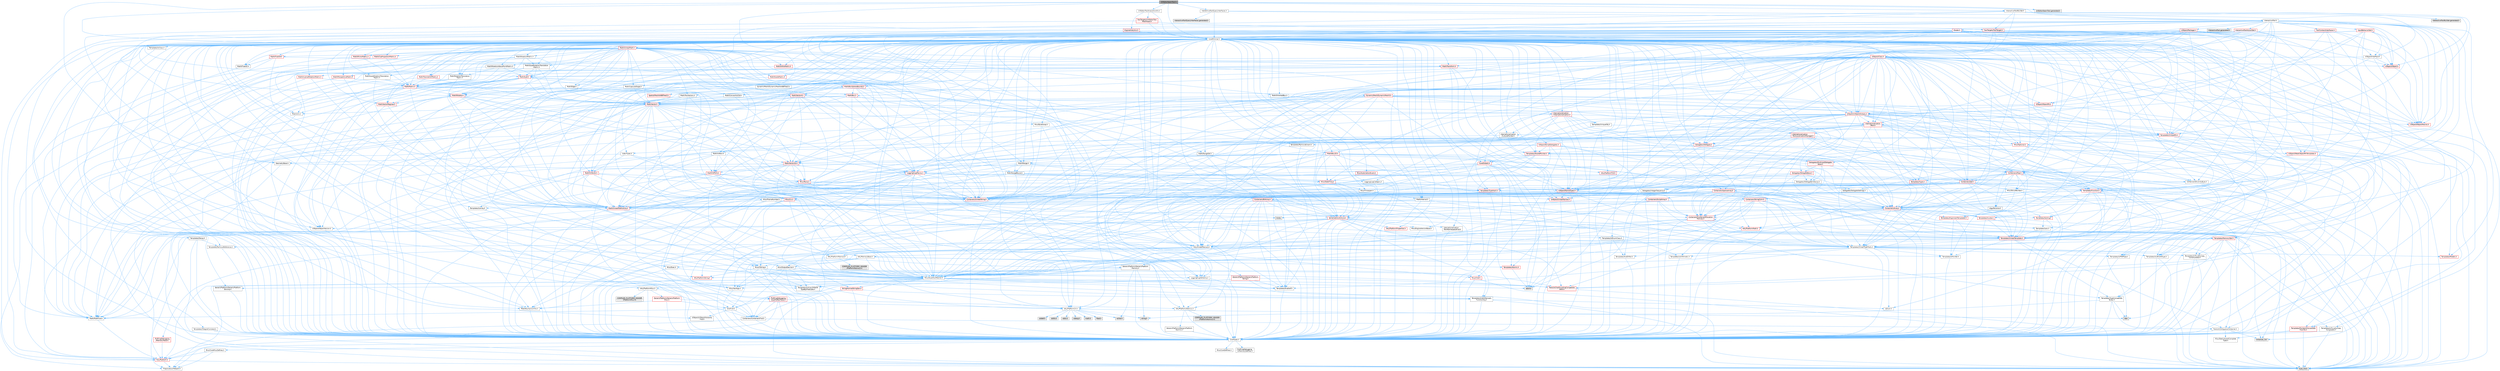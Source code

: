 digraph "UVEditorSeamTool.h"
{
 // INTERACTIVE_SVG=YES
 // LATEX_PDF_SIZE
  bgcolor="transparent";
  edge [fontname=Helvetica,fontsize=10,labelfontname=Helvetica,labelfontsize=10];
  node [fontname=Helvetica,fontsize=10,shape=box,height=0.2,width=0.4];
  Node1 [id="Node000001",label="UVEditorSeamTool.h",height=0.2,width=0.4,color="gray40", fillcolor="grey60", style="filled", fontcolor="black",tooltip=" "];
  Node1 -> Node2 [id="edge1_Node000001_Node000002",color="steelblue1",style="solid",tooltip=" "];
  Node2 [id="Node000002",label="CoreMinimal.h",height=0.2,width=0.4,color="grey40", fillcolor="white", style="filled",URL="$d7/d67/CoreMinimal_8h.html",tooltip=" "];
  Node2 -> Node3 [id="edge2_Node000002_Node000003",color="steelblue1",style="solid",tooltip=" "];
  Node3 [id="Node000003",label="CoreTypes.h",height=0.2,width=0.4,color="grey40", fillcolor="white", style="filled",URL="$dc/dec/CoreTypes_8h.html",tooltip=" "];
  Node3 -> Node4 [id="edge3_Node000003_Node000004",color="steelblue1",style="solid",tooltip=" "];
  Node4 [id="Node000004",label="HAL/Platform.h",height=0.2,width=0.4,color="red", fillcolor="#FFF0F0", style="filled",URL="$d9/dd0/Platform_8h.html",tooltip=" "];
  Node4 -> Node7 [id="edge4_Node000004_Node000007",color="steelblue1",style="solid",tooltip=" "];
  Node7 [id="Node000007",label="type_traits",height=0.2,width=0.4,color="grey60", fillcolor="#E0E0E0", style="filled",tooltip=" "];
  Node4 -> Node8 [id="edge5_Node000004_Node000008",color="steelblue1",style="solid",tooltip=" "];
  Node8 [id="Node000008",label="PreprocessorHelpers.h",height=0.2,width=0.4,color="grey40", fillcolor="white", style="filled",URL="$db/ddb/PreprocessorHelpers_8h.html",tooltip=" "];
  Node3 -> Node14 [id="edge6_Node000003_Node000014",color="steelblue1",style="solid",tooltip=" "];
  Node14 [id="Node000014",label="ProfilingDebugging\l/UMemoryDefines.h",height=0.2,width=0.4,color="grey40", fillcolor="white", style="filled",URL="$d2/da2/UMemoryDefines_8h.html",tooltip=" "];
  Node3 -> Node15 [id="edge7_Node000003_Node000015",color="steelblue1",style="solid",tooltip=" "];
  Node15 [id="Node000015",label="Misc/CoreMiscDefines.h",height=0.2,width=0.4,color="grey40", fillcolor="white", style="filled",URL="$da/d38/CoreMiscDefines_8h.html",tooltip=" "];
  Node15 -> Node4 [id="edge8_Node000015_Node000004",color="steelblue1",style="solid",tooltip=" "];
  Node15 -> Node8 [id="edge9_Node000015_Node000008",color="steelblue1",style="solid",tooltip=" "];
  Node3 -> Node16 [id="edge10_Node000003_Node000016",color="steelblue1",style="solid",tooltip=" "];
  Node16 [id="Node000016",label="Misc/CoreDefines.h",height=0.2,width=0.4,color="grey40", fillcolor="white", style="filled",URL="$d3/dd2/CoreDefines_8h.html",tooltip=" "];
  Node2 -> Node17 [id="edge11_Node000002_Node000017",color="steelblue1",style="solid",tooltip=" "];
  Node17 [id="Node000017",label="CoreFwd.h",height=0.2,width=0.4,color="grey40", fillcolor="white", style="filled",URL="$d1/d1e/CoreFwd_8h.html",tooltip=" "];
  Node17 -> Node3 [id="edge12_Node000017_Node000003",color="steelblue1",style="solid",tooltip=" "];
  Node17 -> Node18 [id="edge13_Node000017_Node000018",color="steelblue1",style="solid",tooltip=" "];
  Node18 [id="Node000018",label="Containers/ContainersFwd.h",height=0.2,width=0.4,color="grey40", fillcolor="white", style="filled",URL="$d4/d0a/ContainersFwd_8h.html",tooltip=" "];
  Node18 -> Node4 [id="edge14_Node000018_Node000004",color="steelblue1",style="solid",tooltip=" "];
  Node18 -> Node3 [id="edge15_Node000018_Node000003",color="steelblue1",style="solid",tooltip=" "];
  Node18 -> Node19 [id="edge16_Node000018_Node000019",color="steelblue1",style="solid",tooltip=" "];
  Node19 [id="Node000019",label="Traits/IsContiguousContainer.h",height=0.2,width=0.4,color="grey40", fillcolor="white", style="filled",URL="$d5/d3c/IsContiguousContainer_8h.html",tooltip=" "];
  Node19 -> Node3 [id="edge17_Node000019_Node000003",color="steelblue1",style="solid",tooltip=" "];
  Node19 -> Node20 [id="edge18_Node000019_Node000020",color="steelblue1",style="solid",tooltip=" "];
  Node20 [id="Node000020",label="Misc/StaticAssertComplete\lType.h",height=0.2,width=0.4,color="grey40", fillcolor="white", style="filled",URL="$d5/d4e/StaticAssertCompleteType_8h.html",tooltip=" "];
  Node19 -> Node21 [id="edge19_Node000019_Node000021",color="steelblue1",style="solid",tooltip=" "];
  Node21 [id="Node000021",label="initializer_list",height=0.2,width=0.4,color="grey60", fillcolor="#E0E0E0", style="filled",tooltip=" "];
  Node17 -> Node22 [id="edge20_Node000017_Node000022",color="steelblue1",style="solid",tooltip=" "];
  Node22 [id="Node000022",label="Math/MathFwd.h",height=0.2,width=0.4,color="grey40", fillcolor="white", style="filled",URL="$d2/d10/MathFwd_8h.html",tooltip=" "];
  Node22 -> Node4 [id="edge21_Node000022_Node000004",color="steelblue1",style="solid",tooltip=" "];
  Node17 -> Node23 [id="edge22_Node000017_Node000023",color="steelblue1",style="solid",tooltip=" "];
  Node23 [id="Node000023",label="UObject/UObjectHierarchy\lFwd.h",height=0.2,width=0.4,color="grey40", fillcolor="white", style="filled",URL="$d3/d13/UObjectHierarchyFwd_8h.html",tooltip=" "];
  Node2 -> Node23 [id="edge23_Node000002_Node000023",color="steelblue1",style="solid",tooltip=" "];
  Node2 -> Node18 [id="edge24_Node000002_Node000018",color="steelblue1",style="solid",tooltip=" "];
  Node2 -> Node24 [id="edge25_Node000002_Node000024",color="steelblue1",style="solid",tooltip=" "];
  Node24 [id="Node000024",label="Misc/VarArgs.h",height=0.2,width=0.4,color="grey40", fillcolor="white", style="filled",URL="$d5/d6f/VarArgs_8h.html",tooltip=" "];
  Node24 -> Node3 [id="edge26_Node000024_Node000003",color="steelblue1",style="solid",tooltip=" "];
  Node2 -> Node25 [id="edge27_Node000002_Node000025",color="steelblue1",style="solid",tooltip=" "];
  Node25 [id="Node000025",label="Logging/LogVerbosity.h",height=0.2,width=0.4,color="grey40", fillcolor="white", style="filled",URL="$d2/d8f/LogVerbosity_8h.html",tooltip=" "];
  Node25 -> Node3 [id="edge28_Node000025_Node000003",color="steelblue1",style="solid",tooltip=" "];
  Node2 -> Node26 [id="edge29_Node000002_Node000026",color="steelblue1",style="solid",tooltip=" "];
  Node26 [id="Node000026",label="Misc/OutputDevice.h",height=0.2,width=0.4,color="grey40", fillcolor="white", style="filled",URL="$d7/d32/OutputDevice_8h.html",tooltip=" "];
  Node26 -> Node17 [id="edge30_Node000026_Node000017",color="steelblue1",style="solid",tooltip=" "];
  Node26 -> Node3 [id="edge31_Node000026_Node000003",color="steelblue1",style="solid",tooltip=" "];
  Node26 -> Node25 [id="edge32_Node000026_Node000025",color="steelblue1",style="solid",tooltip=" "];
  Node26 -> Node24 [id="edge33_Node000026_Node000024",color="steelblue1",style="solid",tooltip=" "];
  Node26 -> Node27 [id="edge34_Node000026_Node000027",color="steelblue1",style="solid",tooltip=" "];
  Node27 [id="Node000027",label="Templates/IsArrayOrRefOf\lTypeByPredicate.h",height=0.2,width=0.4,color="grey40", fillcolor="white", style="filled",URL="$d6/da1/IsArrayOrRefOfTypeByPredicate_8h.html",tooltip=" "];
  Node27 -> Node3 [id="edge35_Node000027_Node000003",color="steelblue1",style="solid",tooltip=" "];
  Node26 -> Node28 [id="edge36_Node000026_Node000028",color="steelblue1",style="solid",tooltip=" "];
  Node28 [id="Node000028",label="Templates/IsValidVariadic\lFunctionArg.h",height=0.2,width=0.4,color="grey40", fillcolor="white", style="filled",URL="$d0/dc8/IsValidVariadicFunctionArg_8h.html",tooltip=" "];
  Node28 -> Node3 [id="edge37_Node000028_Node000003",color="steelblue1",style="solid",tooltip=" "];
  Node28 -> Node29 [id="edge38_Node000028_Node000029",color="steelblue1",style="solid",tooltip=" "];
  Node29 [id="Node000029",label="IsEnum.h",height=0.2,width=0.4,color="grey40", fillcolor="white", style="filled",URL="$d4/de5/IsEnum_8h.html",tooltip=" "];
  Node28 -> Node7 [id="edge39_Node000028_Node000007",color="steelblue1",style="solid",tooltip=" "];
  Node26 -> Node30 [id="edge40_Node000026_Node000030",color="steelblue1",style="solid",tooltip=" "];
  Node30 [id="Node000030",label="Traits/IsCharEncodingCompatible\lWith.h",height=0.2,width=0.4,color="red", fillcolor="#FFF0F0", style="filled",URL="$df/dd1/IsCharEncodingCompatibleWith_8h.html",tooltip=" "];
  Node30 -> Node7 [id="edge41_Node000030_Node000007",color="steelblue1",style="solid",tooltip=" "];
  Node2 -> Node32 [id="edge42_Node000002_Node000032",color="steelblue1",style="solid",tooltip=" "];
  Node32 [id="Node000032",label="HAL/PlatformCrt.h",height=0.2,width=0.4,color="grey40", fillcolor="white", style="filled",URL="$d8/d75/PlatformCrt_8h.html",tooltip=" "];
  Node32 -> Node33 [id="edge43_Node000032_Node000033",color="steelblue1",style="solid",tooltip=" "];
  Node33 [id="Node000033",label="new",height=0.2,width=0.4,color="grey60", fillcolor="#E0E0E0", style="filled",tooltip=" "];
  Node32 -> Node34 [id="edge44_Node000032_Node000034",color="steelblue1",style="solid",tooltip=" "];
  Node34 [id="Node000034",label="wchar.h",height=0.2,width=0.4,color="grey60", fillcolor="#E0E0E0", style="filled",tooltip=" "];
  Node32 -> Node35 [id="edge45_Node000032_Node000035",color="steelblue1",style="solid",tooltip=" "];
  Node35 [id="Node000035",label="stddef.h",height=0.2,width=0.4,color="grey60", fillcolor="#E0E0E0", style="filled",tooltip=" "];
  Node32 -> Node36 [id="edge46_Node000032_Node000036",color="steelblue1",style="solid",tooltip=" "];
  Node36 [id="Node000036",label="stdlib.h",height=0.2,width=0.4,color="grey60", fillcolor="#E0E0E0", style="filled",tooltip=" "];
  Node32 -> Node37 [id="edge47_Node000032_Node000037",color="steelblue1",style="solid",tooltip=" "];
  Node37 [id="Node000037",label="stdio.h",height=0.2,width=0.4,color="grey60", fillcolor="#E0E0E0", style="filled",tooltip=" "];
  Node32 -> Node38 [id="edge48_Node000032_Node000038",color="steelblue1",style="solid",tooltip=" "];
  Node38 [id="Node000038",label="stdarg.h",height=0.2,width=0.4,color="grey60", fillcolor="#E0E0E0", style="filled",tooltip=" "];
  Node32 -> Node39 [id="edge49_Node000032_Node000039",color="steelblue1",style="solid",tooltip=" "];
  Node39 [id="Node000039",label="math.h",height=0.2,width=0.4,color="grey60", fillcolor="#E0E0E0", style="filled",tooltip=" "];
  Node32 -> Node40 [id="edge50_Node000032_Node000040",color="steelblue1",style="solid",tooltip=" "];
  Node40 [id="Node000040",label="float.h",height=0.2,width=0.4,color="grey60", fillcolor="#E0E0E0", style="filled",tooltip=" "];
  Node32 -> Node41 [id="edge51_Node000032_Node000041",color="steelblue1",style="solid",tooltip=" "];
  Node41 [id="Node000041",label="string.h",height=0.2,width=0.4,color="grey60", fillcolor="#E0E0E0", style="filled",tooltip=" "];
  Node2 -> Node42 [id="edge52_Node000002_Node000042",color="steelblue1",style="solid",tooltip=" "];
  Node42 [id="Node000042",label="HAL/PlatformMisc.h",height=0.2,width=0.4,color="grey40", fillcolor="white", style="filled",URL="$d0/df5/PlatformMisc_8h.html",tooltip=" "];
  Node42 -> Node3 [id="edge53_Node000042_Node000003",color="steelblue1",style="solid",tooltip=" "];
  Node42 -> Node43 [id="edge54_Node000042_Node000043",color="steelblue1",style="solid",tooltip=" "];
  Node43 [id="Node000043",label="GenericPlatform/GenericPlatform\lMisc.h",height=0.2,width=0.4,color="red", fillcolor="#FFF0F0", style="filled",URL="$db/d9a/GenericPlatformMisc_8h.html",tooltip=" "];
  Node43 -> Node17 [id="edge55_Node000043_Node000017",color="steelblue1",style="solid",tooltip=" "];
  Node43 -> Node3 [id="edge56_Node000043_Node000003",color="steelblue1",style="solid",tooltip=" "];
  Node43 -> Node32 [id="edge57_Node000043_Node000032",color="steelblue1",style="solid",tooltip=" "];
  Node43 -> Node47 [id="edge58_Node000043_Node000047",color="steelblue1",style="solid",tooltip=" "];
  Node47 [id="Node000047",label="Math/NumericLimits.h",height=0.2,width=0.4,color="grey40", fillcolor="white", style="filled",URL="$df/d1b/NumericLimits_8h.html",tooltip=" "];
  Node47 -> Node3 [id="edge59_Node000047_Node000003",color="steelblue1",style="solid",tooltip=" "];
  Node42 -> Node52 [id="edge60_Node000042_Node000052",color="steelblue1",style="solid",tooltip=" "];
  Node52 [id="Node000052",label="COMPILED_PLATFORM_HEADER\l(PlatformMisc.h)",height=0.2,width=0.4,color="grey60", fillcolor="#E0E0E0", style="filled",tooltip=" "];
  Node42 -> Node53 [id="edge61_Node000042_Node000053",color="steelblue1",style="solid",tooltip=" "];
  Node53 [id="Node000053",label="ProfilingDebugging\l/CpuProfilerTrace.h",height=0.2,width=0.4,color="red", fillcolor="#FFF0F0", style="filled",URL="$da/dcb/CpuProfilerTrace_8h.html",tooltip=" "];
  Node53 -> Node3 [id="edge62_Node000053_Node000003",color="steelblue1",style="solid",tooltip=" "];
  Node53 -> Node18 [id="edge63_Node000053_Node000018",color="steelblue1",style="solid",tooltip=" "];
  Node53 -> Node54 [id="edge64_Node000053_Node000054",color="steelblue1",style="solid",tooltip=" "];
  Node54 [id="Node000054",label="HAL/PlatformAtomics.h",height=0.2,width=0.4,color="grey40", fillcolor="white", style="filled",URL="$d3/d36/PlatformAtomics_8h.html",tooltip=" "];
  Node54 -> Node3 [id="edge65_Node000054_Node000003",color="steelblue1",style="solid",tooltip=" "];
  Node54 -> Node55 [id="edge66_Node000054_Node000055",color="steelblue1",style="solid",tooltip=" "];
  Node55 [id="Node000055",label="GenericPlatform/GenericPlatform\lAtomics.h",height=0.2,width=0.4,color="grey40", fillcolor="white", style="filled",URL="$da/d72/GenericPlatformAtomics_8h.html",tooltip=" "];
  Node55 -> Node3 [id="edge67_Node000055_Node000003",color="steelblue1",style="solid",tooltip=" "];
  Node54 -> Node56 [id="edge68_Node000054_Node000056",color="steelblue1",style="solid",tooltip=" "];
  Node56 [id="Node000056",label="COMPILED_PLATFORM_HEADER\l(PlatformAtomics.h)",height=0.2,width=0.4,color="grey60", fillcolor="#E0E0E0", style="filled",tooltip=" "];
  Node53 -> Node8 [id="edge69_Node000053_Node000008",color="steelblue1",style="solid",tooltip=" "];
  Node2 -> Node61 [id="edge70_Node000002_Node000061",color="steelblue1",style="solid",tooltip=" "];
  Node61 [id="Node000061",label="Misc/AssertionMacros.h",height=0.2,width=0.4,color="grey40", fillcolor="white", style="filled",URL="$d0/dfa/AssertionMacros_8h.html",tooltip=" "];
  Node61 -> Node3 [id="edge71_Node000061_Node000003",color="steelblue1",style="solid",tooltip=" "];
  Node61 -> Node4 [id="edge72_Node000061_Node000004",color="steelblue1",style="solid",tooltip=" "];
  Node61 -> Node42 [id="edge73_Node000061_Node000042",color="steelblue1",style="solid",tooltip=" "];
  Node61 -> Node8 [id="edge74_Node000061_Node000008",color="steelblue1",style="solid",tooltip=" "];
  Node61 -> Node62 [id="edge75_Node000061_Node000062",color="steelblue1",style="solid",tooltip=" "];
  Node62 [id="Node000062",label="Templates/EnableIf.h",height=0.2,width=0.4,color="grey40", fillcolor="white", style="filled",URL="$d7/d60/EnableIf_8h.html",tooltip=" "];
  Node62 -> Node3 [id="edge76_Node000062_Node000003",color="steelblue1",style="solid",tooltip=" "];
  Node61 -> Node27 [id="edge77_Node000061_Node000027",color="steelblue1",style="solid",tooltip=" "];
  Node61 -> Node28 [id="edge78_Node000061_Node000028",color="steelblue1",style="solid",tooltip=" "];
  Node61 -> Node30 [id="edge79_Node000061_Node000030",color="steelblue1",style="solid",tooltip=" "];
  Node61 -> Node24 [id="edge80_Node000061_Node000024",color="steelblue1",style="solid",tooltip=" "];
  Node61 -> Node63 [id="edge81_Node000061_Node000063",color="steelblue1",style="solid",tooltip=" "];
  Node63 [id="Node000063",label="String/FormatStringSan.h",height=0.2,width=0.4,color="red", fillcolor="#FFF0F0", style="filled",URL="$d3/d8b/FormatStringSan_8h.html",tooltip=" "];
  Node63 -> Node7 [id="edge82_Node000063_Node000007",color="steelblue1",style="solid",tooltip=" "];
  Node63 -> Node3 [id="edge83_Node000063_Node000003",color="steelblue1",style="solid",tooltip=" "];
  Node63 -> Node28 [id="edge84_Node000063_Node000028",color="steelblue1",style="solid",tooltip=" "];
  Node63 -> Node18 [id="edge85_Node000063_Node000018",color="steelblue1",style="solid",tooltip=" "];
  Node61 -> Node69 [id="edge86_Node000061_Node000069",color="steelblue1",style="solid",tooltip=" "];
  Node69 [id="Node000069",label="atomic",height=0.2,width=0.4,color="grey60", fillcolor="#E0E0E0", style="filled",tooltip=" "];
  Node2 -> Node70 [id="edge87_Node000002_Node000070",color="steelblue1",style="solid",tooltip=" "];
  Node70 [id="Node000070",label="Templates/IsPointer.h",height=0.2,width=0.4,color="grey40", fillcolor="white", style="filled",URL="$d7/d05/IsPointer_8h.html",tooltip=" "];
  Node70 -> Node3 [id="edge88_Node000070_Node000003",color="steelblue1",style="solid",tooltip=" "];
  Node2 -> Node71 [id="edge89_Node000002_Node000071",color="steelblue1",style="solid",tooltip=" "];
  Node71 [id="Node000071",label="HAL/PlatformMemory.h",height=0.2,width=0.4,color="grey40", fillcolor="white", style="filled",URL="$de/d68/PlatformMemory_8h.html",tooltip=" "];
  Node71 -> Node3 [id="edge90_Node000071_Node000003",color="steelblue1",style="solid",tooltip=" "];
  Node71 -> Node72 [id="edge91_Node000071_Node000072",color="steelblue1",style="solid",tooltip=" "];
  Node72 [id="Node000072",label="GenericPlatform/GenericPlatform\lMemory.h",height=0.2,width=0.4,color="grey40", fillcolor="white", style="filled",URL="$dd/d22/GenericPlatformMemory_8h.html",tooltip=" "];
  Node72 -> Node17 [id="edge92_Node000072_Node000017",color="steelblue1",style="solid",tooltip=" "];
  Node72 -> Node3 [id="edge93_Node000072_Node000003",color="steelblue1",style="solid",tooltip=" "];
  Node72 -> Node73 [id="edge94_Node000072_Node000073",color="steelblue1",style="solid",tooltip=" "];
  Node73 [id="Node000073",label="HAL/PlatformString.h",height=0.2,width=0.4,color="red", fillcolor="#FFF0F0", style="filled",URL="$db/db5/PlatformString_8h.html",tooltip=" "];
  Node73 -> Node3 [id="edge95_Node000073_Node000003",color="steelblue1",style="solid",tooltip=" "];
  Node72 -> Node41 [id="edge96_Node000072_Node000041",color="steelblue1",style="solid",tooltip=" "];
  Node72 -> Node34 [id="edge97_Node000072_Node000034",color="steelblue1",style="solid",tooltip=" "];
  Node71 -> Node75 [id="edge98_Node000071_Node000075",color="steelblue1",style="solid",tooltip=" "];
  Node75 [id="Node000075",label="COMPILED_PLATFORM_HEADER\l(PlatformMemory.h)",height=0.2,width=0.4,color="grey60", fillcolor="#E0E0E0", style="filled",tooltip=" "];
  Node2 -> Node54 [id="edge99_Node000002_Node000054",color="steelblue1",style="solid",tooltip=" "];
  Node2 -> Node76 [id="edge100_Node000002_Node000076",color="steelblue1",style="solid",tooltip=" "];
  Node76 [id="Node000076",label="Misc/Exec.h",height=0.2,width=0.4,color="grey40", fillcolor="white", style="filled",URL="$de/ddb/Exec_8h.html",tooltip=" "];
  Node76 -> Node3 [id="edge101_Node000076_Node000003",color="steelblue1",style="solid",tooltip=" "];
  Node76 -> Node61 [id="edge102_Node000076_Node000061",color="steelblue1",style="solid",tooltip=" "];
  Node2 -> Node77 [id="edge103_Node000002_Node000077",color="steelblue1",style="solid",tooltip=" "];
  Node77 [id="Node000077",label="HAL/MemoryBase.h",height=0.2,width=0.4,color="grey40", fillcolor="white", style="filled",URL="$d6/d9f/MemoryBase_8h.html",tooltip=" "];
  Node77 -> Node3 [id="edge104_Node000077_Node000003",color="steelblue1",style="solid",tooltip=" "];
  Node77 -> Node54 [id="edge105_Node000077_Node000054",color="steelblue1",style="solid",tooltip=" "];
  Node77 -> Node32 [id="edge106_Node000077_Node000032",color="steelblue1",style="solid",tooltip=" "];
  Node77 -> Node76 [id="edge107_Node000077_Node000076",color="steelblue1",style="solid",tooltip=" "];
  Node77 -> Node26 [id="edge108_Node000077_Node000026",color="steelblue1",style="solid",tooltip=" "];
  Node77 -> Node78 [id="edge109_Node000077_Node000078",color="steelblue1",style="solid",tooltip=" "];
  Node78 [id="Node000078",label="Templates/Atomic.h",height=0.2,width=0.4,color="red", fillcolor="#FFF0F0", style="filled",URL="$d3/d91/Atomic_8h.html",tooltip=" "];
  Node78 -> Node69 [id="edge110_Node000078_Node000069",color="steelblue1",style="solid",tooltip=" "];
  Node2 -> Node87 [id="edge111_Node000002_Node000087",color="steelblue1",style="solid",tooltip=" "];
  Node87 [id="Node000087",label="HAL/UnrealMemory.h",height=0.2,width=0.4,color="grey40", fillcolor="white", style="filled",URL="$d9/d96/UnrealMemory_8h.html",tooltip=" "];
  Node87 -> Node3 [id="edge112_Node000087_Node000003",color="steelblue1",style="solid",tooltip=" "];
  Node87 -> Node72 [id="edge113_Node000087_Node000072",color="steelblue1",style="solid",tooltip=" "];
  Node87 -> Node77 [id="edge114_Node000087_Node000077",color="steelblue1",style="solid",tooltip=" "];
  Node87 -> Node71 [id="edge115_Node000087_Node000071",color="steelblue1",style="solid",tooltip=" "];
  Node87 -> Node88 [id="edge116_Node000087_Node000088",color="steelblue1",style="solid",tooltip=" "];
  Node88 [id="Node000088",label="ProfilingDebugging\l/MemoryTrace.h",height=0.2,width=0.4,color="red", fillcolor="#FFF0F0", style="filled",URL="$da/dd7/MemoryTrace_8h.html",tooltip=" "];
  Node88 -> Node4 [id="edge117_Node000088_Node000004",color="steelblue1",style="solid",tooltip=" "];
  Node87 -> Node70 [id="edge118_Node000087_Node000070",color="steelblue1",style="solid",tooltip=" "];
  Node2 -> Node89 [id="edge119_Node000002_Node000089",color="steelblue1",style="solid",tooltip=" "];
  Node89 [id="Node000089",label="Templates/IsArithmetic.h",height=0.2,width=0.4,color="grey40", fillcolor="white", style="filled",URL="$d2/d5d/IsArithmetic_8h.html",tooltip=" "];
  Node89 -> Node3 [id="edge120_Node000089_Node000003",color="steelblue1",style="solid",tooltip=" "];
  Node2 -> Node83 [id="edge121_Node000002_Node000083",color="steelblue1",style="solid",tooltip=" "];
  Node83 [id="Node000083",label="Templates/AndOrNot.h",height=0.2,width=0.4,color="grey40", fillcolor="white", style="filled",URL="$db/d0a/AndOrNot_8h.html",tooltip=" "];
  Node83 -> Node3 [id="edge122_Node000083_Node000003",color="steelblue1",style="solid",tooltip=" "];
  Node2 -> Node90 [id="edge123_Node000002_Node000090",color="steelblue1",style="solid",tooltip=" "];
  Node90 [id="Node000090",label="Templates/IsPODType.h",height=0.2,width=0.4,color="grey40", fillcolor="white", style="filled",URL="$d7/db1/IsPODType_8h.html",tooltip=" "];
  Node90 -> Node3 [id="edge124_Node000090_Node000003",color="steelblue1",style="solid",tooltip=" "];
  Node2 -> Node91 [id="edge125_Node000002_Node000091",color="steelblue1",style="solid",tooltip=" "];
  Node91 [id="Node000091",label="Templates/IsUECoreType.h",height=0.2,width=0.4,color="grey40", fillcolor="white", style="filled",URL="$d1/db8/IsUECoreType_8h.html",tooltip=" "];
  Node91 -> Node3 [id="edge126_Node000091_Node000003",color="steelblue1",style="solid",tooltip=" "];
  Node91 -> Node7 [id="edge127_Node000091_Node000007",color="steelblue1",style="solid",tooltip=" "];
  Node2 -> Node84 [id="edge128_Node000002_Node000084",color="steelblue1",style="solid",tooltip=" "];
  Node84 [id="Node000084",label="Templates/IsTriviallyCopy\lConstructible.h",height=0.2,width=0.4,color="grey40", fillcolor="white", style="filled",URL="$d3/d78/IsTriviallyCopyConstructible_8h.html",tooltip=" "];
  Node84 -> Node3 [id="edge129_Node000084_Node000003",color="steelblue1",style="solid",tooltip=" "];
  Node84 -> Node7 [id="edge130_Node000084_Node000007",color="steelblue1",style="solid",tooltip=" "];
  Node2 -> Node92 [id="edge131_Node000002_Node000092",color="steelblue1",style="solid",tooltip=" "];
  Node92 [id="Node000092",label="Templates/UnrealTypeTraits.h",height=0.2,width=0.4,color="grey40", fillcolor="white", style="filled",URL="$d2/d2d/UnrealTypeTraits_8h.html",tooltip=" "];
  Node92 -> Node3 [id="edge132_Node000092_Node000003",color="steelblue1",style="solid",tooltip=" "];
  Node92 -> Node70 [id="edge133_Node000092_Node000070",color="steelblue1",style="solid",tooltip=" "];
  Node92 -> Node61 [id="edge134_Node000092_Node000061",color="steelblue1",style="solid",tooltip=" "];
  Node92 -> Node83 [id="edge135_Node000092_Node000083",color="steelblue1",style="solid",tooltip=" "];
  Node92 -> Node62 [id="edge136_Node000092_Node000062",color="steelblue1",style="solid",tooltip=" "];
  Node92 -> Node89 [id="edge137_Node000092_Node000089",color="steelblue1",style="solid",tooltip=" "];
  Node92 -> Node29 [id="edge138_Node000092_Node000029",color="steelblue1",style="solid",tooltip=" "];
  Node92 -> Node93 [id="edge139_Node000092_Node000093",color="steelblue1",style="solid",tooltip=" "];
  Node93 [id="Node000093",label="Templates/Models.h",height=0.2,width=0.4,color="red", fillcolor="#FFF0F0", style="filled",URL="$d3/d0c/Models_8h.html",tooltip=" "];
  Node92 -> Node90 [id="edge140_Node000092_Node000090",color="steelblue1",style="solid",tooltip=" "];
  Node92 -> Node91 [id="edge141_Node000092_Node000091",color="steelblue1",style="solid",tooltip=" "];
  Node92 -> Node84 [id="edge142_Node000092_Node000084",color="steelblue1",style="solid",tooltip=" "];
  Node2 -> Node62 [id="edge143_Node000002_Node000062",color="steelblue1",style="solid",tooltip=" "];
  Node2 -> Node94 [id="edge144_Node000002_Node000094",color="steelblue1",style="solid",tooltip=" "];
  Node94 [id="Node000094",label="Templates/RemoveReference.h",height=0.2,width=0.4,color="grey40", fillcolor="white", style="filled",URL="$da/dbe/RemoveReference_8h.html",tooltip=" "];
  Node94 -> Node3 [id="edge145_Node000094_Node000003",color="steelblue1",style="solid",tooltip=" "];
  Node2 -> Node95 [id="edge146_Node000002_Node000095",color="steelblue1",style="solid",tooltip=" "];
  Node95 [id="Node000095",label="Templates/IntegralConstant.h",height=0.2,width=0.4,color="grey40", fillcolor="white", style="filled",URL="$db/d1b/IntegralConstant_8h.html",tooltip=" "];
  Node95 -> Node3 [id="edge147_Node000095_Node000003",color="steelblue1",style="solid",tooltip=" "];
  Node2 -> Node96 [id="edge148_Node000002_Node000096",color="steelblue1",style="solid",tooltip=" "];
  Node96 [id="Node000096",label="Templates/IsClass.h",height=0.2,width=0.4,color="grey40", fillcolor="white", style="filled",URL="$db/dcb/IsClass_8h.html",tooltip=" "];
  Node96 -> Node3 [id="edge149_Node000096_Node000003",color="steelblue1",style="solid",tooltip=" "];
  Node2 -> Node97 [id="edge150_Node000002_Node000097",color="steelblue1",style="solid",tooltip=" "];
  Node97 [id="Node000097",label="Templates/TypeCompatible\lBytes.h",height=0.2,width=0.4,color="grey40", fillcolor="white", style="filled",URL="$df/d0a/TypeCompatibleBytes_8h.html",tooltip=" "];
  Node97 -> Node3 [id="edge151_Node000097_Node000003",color="steelblue1",style="solid",tooltip=" "];
  Node97 -> Node41 [id="edge152_Node000097_Node000041",color="steelblue1",style="solid",tooltip=" "];
  Node97 -> Node33 [id="edge153_Node000097_Node000033",color="steelblue1",style="solid",tooltip=" "];
  Node97 -> Node7 [id="edge154_Node000097_Node000007",color="steelblue1",style="solid",tooltip=" "];
  Node2 -> Node19 [id="edge155_Node000002_Node000019",color="steelblue1",style="solid",tooltip=" "];
  Node2 -> Node98 [id="edge156_Node000002_Node000098",color="steelblue1",style="solid",tooltip=" "];
  Node98 [id="Node000098",label="Templates/UnrealTemplate.h",height=0.2,width=0.4,color="red", fillcolor="#FFF0F0", style="filled",URL="$d4/d24/UnrealTemplate_8h.html",tooltip=" "];
  Node98 -> Node3 [id="edge157_Node000098_Node000003",color="steelblue1",style="solid",tooltip=" "];
  Node98 -> Node70 [id="edge158_Node000098_Node000070",color="steelblue1",style="solid",tooltip=" "];
  Node98 -> Node87 [id="edge159_Node000098_Node000087",color="steelblue1",style="solid",tooltip=" "];
  Node98 -> Node92 [id="edge160_Node000098_Node000092",color="steelblue1",style="solid",tooltip=" "];
  Node98 -> Node94 [id="edge161_Node000098_Node000094",color="steelblue1",style="solid",tooltip=" "];
  Node98 -> Node97 [id="edge162_Node000098_Node000097",color="steelblue1",style="solid",tooltip=" "];
  Node98 -> Node19 [id="edge163_Node000098_Node000019",color="steelblue1",style="solid",tooltip=" "];
  Node98 -> Node7 [id="edge164_Node000098_Node000007",color="steelblue1",style="solid",tooltip=" "];
  Node2 -> Node47 [id="edge165_Node000002_Node000047",color="steelblue1",style="solid",tooltip=" "];
  Node2 -> Node102 [id="edge166_Node000002_Node000102",color="steelblue1",style="solid",tooltip=" "];
  Node102 [id="Node000102",label="HAL/PlatformMath.h",height=0.2,width=0.4,color="red", fillcolor="#FFF0F0", style="filled",URL="$dc/d53/PlatformMath_8h.html",tooltip=" "];
  Node102 -> Node3 [id="edge167_Node000102_Node000003",color="steelblue1",style="solid",tooltip=" "];
  Node2 -> Node85 [id="edge168_Node000002_Node000085",color="steelblue1",style="solid",tooltip=" "];
  Node85 [id="Node000085",label="Templates/IsTriviallyCopy\lAssignable.h",height=0.2,width=0.4,color="grey40", fillcolor="white", style="filled",URL="$d2/df2/IsTriviallyCopyAssignable_8h.html",tooltip=" "];
  Node85 -> Node3 [id="edge169_Node000085_Node000003",color="steelblue1",style="solid",tooltip=" "];
  Node85 -> Node7 [id="edge170_Node000085_Node000007",color="steelblue1",style="solid",tooltip=" "];
  Node2 -> Node110 [id="edge171_Node000002_Node000110",color="steelblue1",style="solid",tooltip=" "];
  Node110 [id="Node000110",label="Templates/MemoryOps.h",height=0.2,width=0.4,color="red", fillcolor="#FFF0F0", style="filled",URL="$db/dea/MemoryOps_8h.html",tooltip=" "];
  Node110 -> Node3 [id="edge172_Node000110_Node000003",color="steelblue1",style="solid",tooltip=" "];
  Node110 -> Node87 [id="edge173_Node000110_Node000087",color="steelblue1",style="solid",tooltip=" "];
  Node110 -> Node85 [id="edge174_Node000110_Node000085",color="steelblue1",style="solid",tooltip=" "];
  Node110 -> Node84 [id="edge175_Node000110_Node000084",color="steelblue1",style="solid",tooltip=" "];
  Node110 -> Node92 [id="edge176_Node000110_Node000092",color="steelblue1",style="solid",tooltip=" "];
  Node110 -> Node33 [id="edge177_Node000110_Node000033",color="steelblue1",style="solid",tooltip=" "];
  Node110 -> Node7 [id="edge178_Node000110_Node000007",color="steelblue1",style="solid",tooltip=" "];
  Node2 -> Node111 [id="edge179_Node000002_Node000111",color="steelblue1",style="solid",tooltip=" "];
  Node111 [id="Node000111",label="Containers/ContainerAllocation\lPolicies.h",height=0.2,width=0.4,color="red", fillcolor="#FFF0F0", style="filled",URL="$d7/dff/ContainerAllocationPolicies_8h.html",tooltip=" "];
  Node111 -> Node3 [id="edge180_Node000111_Node000003",color="steelblue1",style="solid",tooltip=" "];
  Node111 -> Node111 [id="edge181_Node000111_Node000111",color="steelblue1",style="solid",tooltip=" "];
  Node111 -> Node102 [id="edge182_Node000111_Node000102",color="steelblue1",style="solid",tooltip=" "];
  Node111 -> Node87 [id="edge183_Node000111_Node000087",color="steelblue1",style="solid",tooltip=" "];
  Node111 -> Node47 [id="edge184_Node000111_Node000047",color="steelblue1",style="solid",tooltip=" "];
  Node111 -> Node61 [id="edge185_Node000111_Node000061",color="steelblue1",style="solid",tooltip=" "];
  Node111 -> Node110 [id="edge186_Node000111_Node000110",color="steelblue1",style="solid",tooltip=" "];
  Node111 -> Node97 [id="edge187_Node000111_Node000097",color="steelblue1",style="solid",tooltip=" "];
  Node111 -> Node7 [id="edge188_Node000111_Node000007",color="steelblue1",style="solid",tooltip=" "];
  Node2 -> Node114 [id="edge189_Node000002_Node000114",color="steelblue1",style="solid",tooltip=" "];
  Node114 [id="Node000114",label="Templates/IsEnumClass.h",height=0.2,width=0.4,color="grey40", fillcolor="white", style="filled",URL="$d7/d15/IsEnumClass_8h.html",tooltip=" "];
  Node114 -> Node3 [id="edge190_Node000114_Node000003",color="steelblue1",style="solid",tooltip=" "];
  Node114 -> Node83 [id="edge191_Node000114_Node000083",color="steelblue1",style="solid",tooltip=" "];
  Node2 -> Node115 [id="edge192_Node000002_Node000115",color="steelblue1",style="solid",tooltip=" "];
  Node115 [id="Node000115",label="HAL/PlatformProperties.h",height=0.2,width=0.4,color="red", fillcolor="#FFF0F0", style="filled",URL="$d9/db0/PlatformProperties_8h.html",tooltip=" "];
  Node115 -> Node3 [id="edge193_Node000115_Node000003",color="steelblue1",style="solid",tooltip=" "];
  Node2 -> Node118 [id="edge194_Node000002_Node000118",color="steelblue1",style="solid",tooltip=" "];
  Node118 [id="Node000118",label="Misc/EngineVersionBase.h",height=0.2,width=0.4,color="grey40", fillcolor="white", style="filled",URL="$d5/d2b/EngineVersionBase_8h.html",tooltip=" "];
  Node118 -> Node3 [id="edge195_Node000118_Node000003",color="steelblue1",style="solid",tooltip=" "];
  Node2 -> Node119 [id="edge196_Node000002_Node000119",color="steelblue1",style="solid",tooltip=" "];
  Node119 [id="Node000119",label="Internationalization\l/TextNamespaceFwd.h",height=0.2,width=0.4,color="grey40", fillcolor="white", style="filled",URL="$d8/d97/TextNamespaceFwd_8h.html",tooltip=" "];
  Node119 -> Node3 [id="edge197_Node000119_Node000003",color="steelblue1",style="solid",tooltip=" "];
  Node2 -> Node120 [id="edge198_Node000002_Node000120",color="steelblue1",style="solid",tooltip=" "];
  Node120 [id="Node000120",label="Serialization/Archive.h",height=0.2,width=0.4,color="red", fillcolor="#FFF0F0", style="filled",URL="$d7/d3b/Archive_8h.html",tooltip=" "];
  Node120 -> Node17 [id="edge199_Node000120_Node000017",color="steelblue1",style="solid",tooltip=" "];
  Node120 -> Node3 [id="edge200_Node000120_Node000003",color="steelblue1",style="solid",tooltip=" "];
  Node120 -> Node115 [id="edge201_Node000120_Node000115",color="steelblue1",style="solid",tooltip=" "];
  Node120 -> Node119 [id="edge202_Node000120_Node000119",color="steelblue1",style="solid",tooltip=" "];
  Node120 -> Node22 [id="edge203_Node000120_Node000022",color="steelblue1",style="solid",tooltip=" "];
  Node120 -> Node61 [id="edge204_Node000120_Node000061",color="steelblue1",style="solid",tooltip=" "];
  Node120 -> Node118 [id="edge205_Node000120_Node000118",color="steelblue1",style="solid",tooltip=" "];
  Node120 -> Node24 [id="edge206_Node000120_Node000024",color="steelblue1",style="solid",tooltip=" "];
  Node120 -> Node62 [id="edge207_Node000120_Node000062",color="steelblue1",style="solid",tooltip=" "];
  Node120 -> Node27 [id="edge208_Node000120_Node000027",color="steelblue1",style="solid",tooltip=" "];
  Node120 -> Node114 [id="edge209_Node000120_Node000114",color="steelblue1",style="solid",tooltip=" "];
  Node120 -> Node28 [id="edge210_Node000120_Node000028",color="steelblue1",style="solid",tooltip=" "];
  Node120 -> Node98 [id="edge211_Node000120_Node000098",color="steelblue1",style="solid",tooltip=" "];
  Node120 -> Node30 [id="edge212_Node000120_Node000030",color="steelblue1",style="solid",tooltip=" "];
  Node120 -> Node123 [id="edge213_Node000120_Node000123",color="steelblue1",style="solid",tooltip=" "];
  Node123 [id="Node000123",label="UObject/ObjectVersion.h",height=0.2,width=0.4,color="grey40", fillcolor="white", style="filled",URL="$da/d63/ObjectVersion_8h.html",tooltip=" "];
  Node123 -> Node3 [id="edge214_Node000123_Node000003",color="steelblue1",style="solid",tooltip=" "];
  Node2 -> Node124 [id="edge215_Node000002_Node000124",color="steelblue1",style="solid",tooltip=" "];
  Node124 [id="Node000124",label="Templates/Less.h",height=0.2,width=0.4,color="grey40", fillcolor="white", style="filled",URL="$de/dc8/Less_8h.html",tooltip=" "];
  Node124 -> Node3 [id="edge216_Node000124_Node000003",color="steelblue1",style="solid",tooltip=" "];
  Node124 -> Node98 [id="edge217_Node000124_Node000098",color="steelblue1",style="solid",tooltip=" "];
  Node2 -> Node125 [id="edge218_Node000002_Node000125",color="steelblue1",style="solid",tooltip=" "];
  Node125 [id="Node000125",label="Templates/Sorting.h",height=0.2,width=0.4,color="red", fillcolor="#FFF0F0", style="filled",URL="$d3/d9e/Sorting_8h.html",tooltip=" "];
  Node125 -> Node3 [id="edge219_Node000125_Node000003",color="steelblue1",style="solid",tooltip=" "];
  Node125 -> Node102 [id="edge220_Node000125_Node000102",color="steelblue1",style="solid",tooltip=" "];
  Node125 -> Node124 [id="edge221_Node000125_Node000124",color="steelblue1",style="solid",tooltip=" "];
  Node2 -> Node136 [id="edge222_Node000002_Node000136",color="steelblue1",style="solid",tooltip=" "];
  Node136 [id="Node000136",label="Misc/Char.h",height=0.2,width=0.4,color="red", fillcolor="#FFF0F0", style="filled",URL="$d0/d58/Char_8h.html",tooltip=" "];
  Node136 -> Node3 [id="edge223_Node000136_Node000003",color="steelblue1",style="solid",tooltip=" "];
  Node136 -> Node7 [id="edge224_Node000136_Node000007",color="steelblue1",style="solid",tooltip=" "];
  Node2 -> Node139 [id="edge225_Node000002_Node000139",color="steelblue1",style="solid",tooltip=" "];
  Node139 [id="Node000139",label="GenericPlatform/GenericPlatform\lStricmp.h",height=0.2,width=0.4,color="grey40", fillcolor="white", style="filled",URL="$d2/d86/GenericPlatformStricmp_8h.html",tooltip=" "];
  Node139 -> Node3 [id="edge226_Node000139_Node000003",color="steelblue1",style="solid",tooltip=" "];
  Node2 -> Node140 [id="edge227_Node000002_Node000140",color="steelblue1",style="solid",tooltip=" "];
  Node140 [id="Node000140",label="GenericPlatform/GenericPlatform\lString.h",height=0.2,width=0.4,color="red", fillcolor="#FFF0F0", style="filled",URL="$dd/d20/GenericPlatformString_8h.html",tooltip=" "];
  Node140 -> Node3 [id="edge228_Node000140_Node000003",color="steelblue1",style="solid",tooltip=" "];
  Node140 -> Node139 [id="edge229_Node000140_Node000139",color="steelblue1",style="solid",tooltip=" "];
  Node140 -> Node62 [id="edge230_Node000140_Node000062",color="steelblue1",style="solid",tooltip=" "];
  Node140 -> Node30 [id="edge231_Node000140_Node000030",color="steelblue1",style="solid",tooltip=" "];
  Node140 -> Node7 [id="edge232_Node000140_Node000007",color="steelblue1",style="solid",tooltip=" "];
  Node2 -> Node73 [id="edge233_Node000002_Node000073",color="steelblue1",style="solid",tooltip=" "];
  Node2 -> Node143 [id="edge234_Node000002_Node000143",color="steelblue1",style="solid",tooltip=" "];
  Node143 [id="Node000143",label="Misc/CString.h",height=0.2,width=0.4,color="grey40", fillcolor="white", style="filled",URL="$d2/d49/CString_8h.html",tooltip=" "];
  Node143 -> Node3 [id="edge235_Node000143_Node000003",color="steelblue1",style="solid",tooltip=" "];
  Node143 -> Node32 [id="edge236_Node000143_Node000032",color="steelblue1",style="solid",tooltip=" "];
  Node143 -> Node73 [id="edge237_Node000143_Node000073",color="steelblue1",style="solid",tooltip=" "];
  Node143 -> Node61 [id="edge238_Node000143_Node000061",color="steelblue1",style="solid",tooltip=" "];
  Node143 -> Node136 [id="edge239_Node000143_Node000136",color="steelblue1",style="solid",tooltip=" "];
  Node143 -> Node24 [id="edge240_Node000143_Node000024",color="steelblue1",style="solid",tooltip=" "];
  Node143 -> Node27 [id="edge241_Node000143_Node000027",color="steelblue1",style="solid",tooltip=" "];
  Node143 -> Node28 [id="edge242_Node000143_Node000028",color="steelblue1",style="solid",tooltip=" "];
  Node143 -> Node30 [id="edge243_Node000143_Node000030",color="steelblue1",style="solid",tooltip=" "];
  Node2 -> Node144 [id="edge244_Node000002_Node000144",color="steelblue1",style="solid",tooltip=" "];
  Node144 [id="Node000144",label="Misc/Crc.h",height=0.2,width=0.4,color="red", fillcolor="#FFF0F0", style="filled",URL="$d4/dd2/Crc_8h.html",tooltip=" "];
  Node144 -> Node3 [id="edge245_Node000144_Node000003",color="steelblue1",style="solid",tooltip=" "];
  Node144 -> Node73 [id="edge246_Node000144_Node000073",color="steelblue1",style="solid",tooltip=" "];
  Node144 -> Node61 [id="edge247_Node000144_Node000061",color="steelblue1",style="solid",tooltip=" "];
  Node144 -> Node143 [id="edge248_Node000144_Node000143",color="steelblue1",style="solid",tooltip=" "];
  Node144 -> Node136 [id="edge249_Node000144_Node000136",color="steelblue1",style="solid",tooltip=" "];
  Node144 -> Node92 [id="edge250_Node000144_Node000092",color="steelblue1",style="solid",tooltip=" "];
  Node2 -> Node135 [id="edge251_Node000002_Node000135",color="steelblue1",style="solid",tooltip=" "];
  Node135 [id="Node000135",label="Math/UnrealMathUtility.h",height=0.2,width=0.4,color="red", fillcolor="#FFF0F0", style="filled",URL="$db/db8/UnrealMathUtility_8h.html",tooltip=" "];
  Node135 -> Node3 [id="edge252_Node000135_Node000003",color="steelblue1",style="solid",tooltip=" "];
  Node135 -> Node61 [id="edge253_Node000135_Node000061",color="steelblue1",style="solid",tooltip=" "];
  Node135 -> Node102 [id="edge254_Node000135_Node000102",color="steelblue1",style="solid",tooltip=" "];
  Node135 -> Node22 [id="edge255_Node000135_Node000022",color="steelblue1",style="solid",tooltip=" "];
  Node2 -> Node145 [id="edge256_Node000002_Node000145",color="steelblue1",style="solid",tooltip=" "];
  Node145 [id="Node000145",label="Containers/UnrealString.h",height=0.2,width=0.4,color="red", fillcolor="#FFF0F0", style="filled",URL="$d5/dba/UnrealString_8h.html",tooltip=" "];
  Node2 -> Node149 [id="edge257_Node000002_Node000149",color="steelblue1",style="solid",tooltip=" "];
  Node149 [id="Node000149",label="Containers/Array.h",height=0.2,width=0.4,color="red", fillcolor="#FFF0F0", style="filled",URL="$df/dd0/Array_8h.html",tooltip=" "];
  Node149 -> Node3 [id="edge258_Node000149_Node000003",color="steelblue1",style="solid",tooltip=" "];
  Node149 -> Node61 [id="edge259_Node000149_Node000061",color="steelblue1",style="solid",tooltip=" "];
  Node149 -> Node87 [id="edge260_Node000149_Node000087",color="steelblue1",style="solid",tooltip=" "];
  Node149 -> Node92 [id="edge261_Node000149_Node000092",color="steelblue1",style="solid",tooltip=" "];
  Node149 -> Node98 [id="edge262_Node000149_Node000098",color="steelblue1",style="solid",tooltip=" "];
  Node149 -> Node111 [id="edge263_Node000149_Node000111",color="steelblue1",style="solid",tooltip=" "];
  Node149 -> Node120 [id="edge264_Node000149_Node000120",color="steelblue1",style="solid",tooltip=" "];
  Node149 -> Node128 [id="edge265_Node000149_Node000128",color="steelblue1",style="solid",tooltip=" "];
  Node128 [id="Node000128",label="Templates/Invoke.h",height=0.2,width=0.4,color="red", fillcolor="#FFF0F0", style="filled",URL="$d7/deb/Invoke_8h.html",tooltip=" "];
  Node128 -> Node3 [id="edge266_Node000128_Node000003",color="steelblue1",style="solid",tooltip=" "];
  Node128 -> Node98 [id="edge267_Node000128_Node000098",color="steelblue1",style="solid",tooltip=" "];
  Node128 -> Node7 [id="edge268_Node000128_Node000007",color="steelblue1",style="solid",tooltip=" "];
  Node149 -> Node124 [id="edge269_Node000149_Node000124",color="steelblue1",style="solid",tooltip=" "];
  Node149 -> Node125 [id="edge270_Node000149_Node000125",color="steelblue1",style="solid",tooltip=" "];
  Node149 -> Node172 [id="edge271_Node000149_Node000172",color="steelblue1",style="solid",tooltip=" "];
  Node172 [id="Node000172",label="Templates/AlignmentTemplates.h",height=0.2,width=0.4,color="red", fillcolor="#FFF0F0", style="filled",URL="$dd/d32/AlignmentTemplates_8h.html",tooltip=" "];
  Node172 -> Node3 [id="edge272_Node000172_Node000003",color="steelblue1",style="solid",tooltip=" "];
  Node172 -> Node70 [id="edge273_Node000172_Node000070",color="steelblue1",style="solid",tooltip=" "];
  Node149 -> Node108 [id="edge274_Node000149_Node000108",color="steelblue1",style="solid",tooltip=" "];
  Node108 [id="Node000108",label="limits",height=0.2,width=0.4,color="grey60", fillcolor="#E0E0E0", style="filled",tooltip=" "];
  Node149 -> Node7 [id="edge275_Node000149_Node000007",color="steelblue1",style="solid",tooltip=" "];
  Node2 -> Node173 [id="edge276_Node000002_Node000173",color="steelblue1",style="solid",tooltip=" "];
  Node173 [id="Node000173",label="Misc/FrameNumber.h",height=0.2,width=0.4,color="grey40", fillcolor="white", style="filled",URL="$dd/dbd/FrameNumber_8h.html",tooltip=" "];
  Node173 -> Node3 [id="edge277_Node000173_Node000003",color="steelblue1",style="solid",tooltip=" "];
  Node173 -> Node47 [id="edge278_Node000173_Node000047",color="steelblue1",style="solid",tooltip=" "];
  Node173 -> Node135 [id="edge279_Node000173_Node000135",color="steelblue1",style="solid",tooltip=" "];
  Node173 -> Node62 [id="edge280_Node000173_Node000062",color="steelblue1",style="solid",tooltip=" "];
  Node173 -> Node92 [id="edge281_Node000173_Node000092",color="steelblue1",style="solid",tooltip=" "];
  Node2 -> Node174 [id="edge282_Node000002_Node000174",color="steelblue1",style="solid",tooltip=" "];
  Node174 [id="Node000174",label="Misc/Timespan.h",height=0.2,width=0.4,color="grey40", fillcolor="white", style="filled",URL="$da/dd9/Timespan_8h.html",tooltip=" "];
  Node174 -> Node3 [id="edge283_Node000174_Node000003",color="steelblue1",style="solid",tooltip=" "];
  Node174 -> Node175 [id="edge284_Node000174_Node000175",color="steelblue1",style="solid",tooltip=" "];
  Node175 [id="Node000175",label="Math/Interval.h",height=0.2,width=0.4,color="grey40", fillcolor="white", style="filled",URL="$d1/d55/Interval_8h.html",tooltip=" "];
  Node175 -> Node3 [id="edge285_Node000175_Node000003",color="steelblue1",style="solid",tooltip=" "];
  Node175 -> Node89 [id="edge286_Node000175_Node000089",color="steelblue1",style="solid",tooltip=" "];
  Node175 -> Node92 [id="edge287_Node000175_Node000092",color="steelblue1",style="solid",tooltip=" "];
  Node175 -> Node47 [id="edge288_Node000175_Node000047",color="steelblue1",style="solid",tooltip=" "];
  Node175 -> Node135 [id="edge289_Node000175_Node000135",color="steelblue1",style="solid",tooltip=" "];
  Node174 -> Node135 [id="edge290_Node000174_Node000135",color="steelblue1",style="solid",tooltip=" "];
  Node174 -> Node61 [id="edge291_Node000174_Node000061",color="steelblue1",style="solid",tooltip=" "];
  Node2 -> Node176 [id="edge292_Node000002_Node000176",color="steelblue1",style="solid",tooltip=" "];
  Node176 [id="Node000176",label="Containers/StringConv.h",height=0.2,width=0.4,color="red", fillcolor="#FFF0F0", style="filled",URL="$d3/ddf/StringConv_8h.html",tooltip=" "];
  Node176 -> Node3 [id="edge293_Node000176_Node000003",color="steelblue1",style="solid",tooltip=" "];
  Node176 -> Node61 [id="edge294_Node000176_Node000061",color="steelblue1",style="solid",tooltip=" "];
  Node176 -> Node111 [id="edge295_Node000176_Node000111",color="steelblue1",style="solid",tooltip=" "];
  Node176 -> Node149 [id="edge296_Node000176_Node000149",color="steelblue1",style="solid",tooltip=" "];
  Node176 -> Node143 [id="edge297_Node000176_Node000143",color="steelblue1",style="solid",tooltip=" "];
  Node176 -> Node177 [id="edge298_Node000176_Node000177",color="steelblue1",style="solid",tooltip=" "];
  Node177 [id="Node000177",label="Templates/IsArray.h",height=0.2,width=0.4,color="grey40", fillcolor="white", style="filled",URL="$d8/d8d/IsArray_8h.html",tooltip=" "];
  Node177 -> Node3 [id="edge299_Node000177_Node000003",color="steelblue1",style="solid",tooltip=" "];
  Node176 -> Node98 [id="edge300_Node000176_Node000098",color="steelblue1",style="solid",tooltip=" "];
  Node176 -> Node92 [id="edge301_Node000176_Node000092",color="steelblue1",style="solid",tooltip=" "];
  Node176 -> Node30 [id="edge302_Node000176_Node000030",color="steelblue1",style="solid",tooltip=" "];
  Node176 -> Node19 [id="edge303_Node000176_Node000019",color="steelblue1",style="solid",tooltip=" "];
  Node176 -> Node7 [id="edge304_Node000176_Node000007",color="steelblue1",style="solid",tooltip=" "];
  Node2 -> Node178 [id="edge305_Node000002_Node000178",color="steelblue1",style="solid",tooltip=" "];
  Node178 [id="Node000178",label="UObject/UnrealNames.h",height=0.2,width=0.4,color="red", fillcolor="#FFF0F0", style="filled",URL="$d8/db1/UnrealNames_8h.html",tooltip=" "];
  Node178 -> Node3 [id="edge306_Node000178_Node000003",color="steelblue1",style="solid",tooltip=" "];
  Node2 -> Node180 [id="edge307_Node000002_Node000180",color="steelblue1",style="solid",tooltip=" "];
  Node180 [id="Node000180",label="UObject/NameTypes.h",height=0.2,width=0.4,color="red", fillcolor="#FFF0F0", style="filled",URL="$d6/d35/NameTypes_8h.html",tooltip=" "];
  Node180 -> Node3 [id="edge308_Node000180_Node000003",color="steelblue1",style="solid",tooltip=" "];
  Node180 -> Node61 [id="edge309_Node000180_Node000061",color="steelblue1",style="solid",tooltip=" "];
  Node180 -> Node87 [id="edge310_Node000180_Node000087",color="steelblue1",style="solid",tooltip=" "];
  Node180 -> Node92 [id="edge311_Node000180_Node000092",color="steelblue1",style="solid",tooltip=" "];
  Node180 -> Node98 [id="edge312_Node000180_Node000098",color="steelblue1",style="solid",tooltip=" "];
  Node180 -> Node145 [id="edge313_Node000180_Node000145",color="steelblue1",style="solid",tooltip=" "];
  Node180 -> Node176 [id="edge314_Node000180_Node000176",color="steelblue1",style="solid",tooltip=" "];
  Node180 -> Node178 [id="edge315_Node000180_Node000178",color="steelblue1",style="solid",tooltip=" "];
  Node180 -> Node78 [id="edge316_Node000180_Node000078",color="steelblue1",style="solid",tooltip=" "];
  Node2 -> Node188 [id="edge317_Node000002_Node000188",color="steelblue1",style="solid",tooltip=" "];
  Node188 [id="Node000188",label="Misc/Parse.h",height=0.2,width=0.4,color="red", fillcolor="#FFF0F0", style="filled",URL="$dc/d71/Parse_8h.html",tooltip=" "];
  Node188 -> Node145 [id="edge318_Node000188_Node000145",color="steelblue1",style="solid",tooltip=" "];
  Node188 -> Node3 [id="edge319_Node000188_Node000003",color="steelblue1",style="solid",tooltip=" "];
  Node188 -> Node32 [id="edge320_Node000188_Node000032",color="steelblue1",style="solid",tooltip=" "];
  Node188 -> Node189 [id="edge321_Node000188_Node000189",color="steelblue1",style="solid",tooltip=" "];
  Node189 [id="Node000189",label="Templates/Function.h",height=0.2,width=0.4,color="red", fillcolor="#FFF0F0", style="filled",URL="$df/df5/Function_8h.html",tooltip=" "];
  Node189 -> Node3 [id="edge322_Node000189_Node000003",color="steelblue1",style="solid",tooltip=" "];
  Node189 -> Node61 [id="edge323_Node000189_Node000061",color="steelblue1",style="solid",tooltip=" "];
  Node189 -> Node87 [id="edge324_Node000189_Node000087",color="steelblue1",style="solid",tooltip=" "];
  Node189 -> Node92 [id="edge325_Node000189_Node000092",color="steelblue1",style="solid",tooltip=" "];
  Node189 -> Node128 [id="edge326_Node000189_Node000128",color="steelblue1",style="solid",tooltip=" "];
  Node189 -> Node98 [id="edge327_Node000189_Node000098",color="steelblue1",style="solid",tooltip=" "];
  Node189 -> Node135 [id="edge328_Node000189_Node000135",color="steelblue1",style="solid",tooltip=" "];
  Node189 -> Node33 [id="edge329_Node000189_Node000033",color="steelblue1",style="solid",tooltip=" "];
  Node189 -> Node7 [id="edge330_Node000189_Node000007",color="steelblue1",style="solid",tooltip=" "];
  Node2 -> Node172 [id="edge331_Node000002_Node000172",color="steelblue1",style="solid",tooltip=" "];
  Node2 -> Node191 [id="edge332_Node000002_Node000191",color="steelblue1",style="solid",tooltip=" "];
  Node191 [id="Node000191",label="Misc/StructBuilder.h",height=0.2,width=0.4,color="grey40", fillcolor="white", style="filled",URL="$d9/db3/StructBuilder_8h.html",tooltip=" "];
  Node191 -> Node3 [id="edge333_Node000191_Node000003",color="steelblue1",style="solid",tooltip=" "];
  Node191 -> Node135 [id="edge334_Node000191_Node000135",color="steelblue1",style="solid",tooltip=" "];
  Node191 -> Node172 [id="edge335_Node000191_Node000172",color="steelblue1",style="solid",tooltip=" "];
  Node2 -> Node104 [id="edge336_Node000002_Node000104",color="steelblue1",style="solid",tooltip=" "];
  Node104 [id="Node000104",label="Templates/Decay.h",height=0.2,width=0.4,color="grey40", fillcolor="white", style="filled",URL="$dd/d0f/Decay_8h.html",tooltip=" "];
  Node104 -> Node3 [id="edge337_Node000104_Node000003",color="steelblue1",style="solid",tooltip=" "];
  Node104 -> Node94 [id="edge338_Node000104_Node000094",color="steelblue1",style="solid",tooltip=" "];
  Node104 -> Node7 [id="edge339_Node000104_Node000007",color="steelblue1",style="solid",tooltip=" "];
  Node2 -> Node192 [id="edge340_Node000002_Node000192",color="steelblue1",style="solid",tooltip=" "];
  Node192 [id="Node000192",label="Templates/PointerIsConvertible\lFromTo.h",height=0.2,width=0.4,color="red", fillcolor="#FFF0F0", style="filled",URL="$d6/d65/PointerIsConvertibleFromTo_8h.html",tooltip=" "];
  Node192 -> Node3 [id="edge341_Node000192_Node000003",color="steelblue1",style="solid",tooltip=" "];
  Node192 -> Node20 [id="edge342_Node000192_Node000020",color="steelblue1",style="solid",tooltip=" "];
  Node192 -> Node7 [id="edge343_Node000192_Node000007",color="steelblue1",style="solid",tooltip=" "];
  Node2 -> Node128 [id="edge344_Node000002_Node000128",color="steelblue1",style="solid",tooltip=" "];
  Node2 -> Node189 [id="edge345_Node000002_Node000189",color="steelblue1",style="solid",tooltip=" "];
  Node2 -> Node161 [id="edge346_Node000002_Node000161",color="steelblue1",style="solid",tooltip=" "];
  Node161 [id="Node000161",label="Templates/TypeHash.h",height=0.2,width=0.4,color="red", fillcolor="#FFF0F0", style="filled",URL="$d1/d62/TypeHash_8h.html",tooltip=" "];
  Node161 -> Node3 [id="edge347_Node000161_Node000003",color="steelblue1",style="solid",tooltip=" "];
  Node161 -> Node144 [id="edge348_Node000161_Node000144",color="steelblue1",style="solid",tooltip=" "];
  Node161 -> Node7 [id="edge349_Node000161_Node000007",color="steelblue1",style="solid",tooltip=" "];
  Node2 -> Node193 [id="edge350_Node000002_Node000193",color="steelblue1",style="solid",tooltip=" "];
  Node193 [id="Node000193",label="Containers/ScriptArray.h",height=0.2,width=0.4,color="red", fillcolor="#FFF0F0", style="filled",URL="$dc/daf/ScriptArray_8h.html",tooltip=" "];
  Node193 -> Node3 [id="edge351_Node000193_Node000003",color="steelblue1",style="solid",tooltip=" "];
  Node193 -> Node61 [id="edge352_Node000193_Node000061",color="steelblue1",style="solid",tooltip=" "];
  Node193 -> Node87 [id="edge353_Node000193_Node000087",color="steelblue1",style="solid",tooltip=" "];
  Node193 -> Node111 [id="edge354_Node000193_Node000111",color="steelblue1",style="solid",tooltip=" "];
  Node193 -> Node149 [id="edge355_Node000193_Node000149",color="steelblue1",style="solid",tooltip=" "];
  Node193 -> Node21 [id="edge356_Node000193_Node000021",color="steelblue1",style="solid",tooltip=" "];
  Node2 -> Node194 [id="edge357_Node000002_Node000194",color="steelblue1",style="solid",tooltip=" "];
  Node194 [id="Node000194",label="Containers/BitArray.h",height=0.2,width=0.4,color="red", fillcolor="#FFF0F0", style="filled",URL="$d1/de4/BitArray_8h.html",tooltip=" "];
  Node194 -> Node111 [id="edge358_Node000194_Node000111",color="steelblue1",style="solid",tooltip=" "];
  Node194 -> Node3 [id="edge359_Node000194_Node000003",color="steelblue1",style="solid",tooltip=" "];
  Node194 -> Node54 [id="edge360_Node000194_Node000054",color="steelblue1",style="solid",tooltip=" "];
  Node194 -> Node87 [id="edge361_Node000194_Node000087",color="steelblue1",style="solid",tooltip=" "];
  Node194 -> Node135 [id="edge362_Node000194_Node000135",color="steelblue1",style="solid",tooltip=" "];
  Node194 -> Node61 [id="edge363_Node000194_Node000061",color="steelblue1",style="solid",tooltip=" "];
  Node194 -> Node120 [id="edge364_Node000194_Node000120",color="steelblue1",style="solid",tooltip=" "];
  Node194 -> Node62 [id="edge365_Node000194_Node000062",color="steelblue1",style="solid",tooltip=" "];
  Node194 -> Node128 [id="edge366_Node000194_Node000128",color="steelblue1",style="solid",tooltip=" "];
  Node194 -> Node98 [id="edge367_Node000194_Node000098",color="steelblue1",style="solid",tooltip=" "];
  Node194 -> Node92 [id="edge368_Node000194_Node000092",color="steelblue1",style="solid",tooltip=" "];
  Node2 -> Node195 [id="edge369_Node000002_Node000195",color="steelblue1",style="solid",tooltip=" "];
  Node195 [id="Node000195",label="Containers/SparseArray.h",height=0.2,width=0.4,color="red", fillcolor="#FFF0F0", style="filled",URL="$d5/dbf/SparseArray_8h.html",tooltip=" "];
  Node195 -> Node3 [id="edge370_Node000195_Node000003",color="steelblue1",style="solid",tooltip=" "];
  Node195 -> Node61 [id="edge371_Node000195_Node000061",color="steelblue1",style="solid",tooltip=" "];
  Node195 -> Node87 [id="edge372_Node000195_Node000087",color="steelblue1",style="solid",tooltip=" "];
  Node195 -> Node92 [id="edge373_Node000195_Node000092",color="steelblue1",style="solid",tooltip=" "];
  Node195 -> Node98 [id="edge374_Node000195_Node000098",color="steelblue1",style="solid",tooltip=" "];
  Node195 -> Node111 [id="edge375_Node000195_Node000111",color="steelblue1",style="solid",tooltip=" "];
  Node195 -> Node124 [id="edge376_Node000195_Node000124",color="steelblue1",style="solid",tooltip=" "];
  Node195 -> Node149 [id="edge377_Node000195_Node000149",color="steelblue1",style="solid",tooltip=" "];
  Node195 -> Node135 [id="edge378_Node000195_Node000135",color="steelblue1",style="solid",tooltip=" "];
  Node195 -> Node193 [id="edge379_Node000195_Node000193",color="steelblue1",style="solid",tooltip=" "];
  Node195 -> Node194 [id="edge380_Node000195_Node000194",color="steelblue1",style="solid",tooltip=" "];
  Node195 -> Node145 [id="edge381_Node000195_Node000145",color="steelblue1",style="solid",tooltip=" "];
  Node2 -> Node211 [id="edge382_Node000002_Node000211",color="steelblue1",style="solid",tooltip=" "];
  Node211 [id="Node000211",label="Containers/Set.h",height=0.2,width=0.4,color="red", fillcolor="#FFF0F0", style="filled",URL="$d4/d45/Set_8h.html",tooltip=" "];
  Node211 -> Node111 [id="edge383_Node000211_Node000111",color="steelblue1",style="solid",tooltip=" "];
  Node211 -> Node195 [id="edge384_Node000211_Node000195",color="steelblue1",style="solid",tooltip=" "];
  Node211 -> Node18 [id="edge385_Node000211_Node000018",color="steelblue1",style="solid",tooltip=" "];
  Node211 -> Node135 [id="edge386_Node000211_Node000135",color="steelblue1",style="solid",tooltip=" "];
  Node211 -> Node61 [id="edge387_Node000211_Node000061",color="steelblue1",style="solid",tooltip=" "];
  Node211 -> Node191 [id="edge388_Node000211_Node000191",color="steelblue1",style="solid",tooltip=" "];
  Node211 -> Node189 [id="edge389_Node000211_Node000189",color="steelblue1",style="solid",tooltip=" "];
  Node211 -> Node125 [id="edge390_Node000211_Node000125",color="steelblue1",style="solid",tooltip=" "];
  Node211 -> Node161 [id="edge391_Node000211_Node000161",color="steelblue1",style="solid",tooltip=" "];
  Node211 -> Node98 [id="edge392_Node000211_Node000098",color="steelblue1",style="solid",tooltip=" "];
  Node211 -> Node21 [id="edge393_Node000211_Node000021",color="steelblue1",style="solid",tooltip=" "];
  Node211 -> Node7 [id="edge394_Node000211_Node000007",color="steelblue1",style="solid",tooltip=" "];
  Node2 -> Node214 [id="edge395_Node000002_Node000214",color="steelblue1",style="solid",tooltip=" "];
  Node214 [id="Node000214",label="Algo/Reverse.h",height=0.2,width=0.4,color="grey40", fillcolor="white", style="filled",URL="$d5/d93/Reverse_8h.html",tooltip=" "];
  Node214 -> Node3 [id="edge396_Node000214_Node000003",color="steelblue1",style="solid",tooltip=" "];
  Node214 -> Node98 [id="edge397_Node000214_Node000098",color="steelblue1",style="solid",tooltip=" "];
  Node2 -> Node215 [id="edge398_Node000002_Node000215",color="steelblue1",style="solid",tooltip=" "];
  Node215 [id="Node000215",label="Containers/Map.h",height=0.2,width=0.4,color="red", fillcolor="#FFF0F0", style="filled",URL="$df/d79/Map_8h.html",tooltip=" "];
  Node215 -> Node3 [id="edge399_Node000215_Node000003",color="steelblue1",style="solid",tooltip=" "];
  Node215 -> Node214 [id="edge400_Node000215_Node000214",color="steelblue1",style="solid",tooltip=" "];
  Node215 -> Node211 [id="edge401_Node000215_Node000211",color="steelblue1",style="solid",tooltip=" "];
  Node215 -> Node145 [id="edge402_Node000215_Node000145",color="steelblue1",style="solid",tooltip=" "];
  Node215 -> Node61 [id="edge403_Node000215_Node000061",color="steelblue1",style="solid",tooltip=" "];
  Node215 -> Node191 [id="edge404_Node000215_Node000191",color="steelblue1",style="solid",tooltip=" "];
  Node215 -> Node189 [id="edge405_Node000215_Node000189",color="steelblue1",style="solid",tooltip=" "];
  Node215 -> Node125 [id="edge406_Node000215_Node000125",color="steelblue1",style="solid",tooltip=" "];
  Node215 -> Node216 [id="edge407_Node000215_Node000216",color="steelblue1",style="solid",tooltip=" "];
  Node216 [id="Node000216",label="Templates/Tuple.h",height=0.2,width=0.4,color="red", fillcolor="#FFF0F0", style="filled",URL="$d2/d4f/Tuple_8h.html",tooltip=" "];
  Node216 -> Node3 [id="edge408_Node000216_Node000003",color="steelblue1",style="solid",tooltip=" "];
  Node216 -> Node98 [id="edge409_Node000216_Node000098",color="steelblue1",style="solid",tooltip=" "];
  Node216 -> Node217 [id="edge410_Node000216_Node000217",color="steelblue1",style="solid",tooltip=" "];
  Node217 [id="Node000217",label="Delegates/IntegerSequence.h",height=0.2,width=0.4,color="grey40", fillcolor="white", style="filled",URL="$d2/dcc/IntegerSequence_8h.html",tooltip=" "];
  Node217 -> Node3 [id="edge411_Node000217_Node000003",color="steelblue1",style="solid",tooltip=" "];
  Node216 -> Node128 [id="edge412_Node000216_Node000128",color="steelblue1",style="solid",tooltip=" "];
  Node216 -> Node161 [id="edge413_Node000216_Node000161",color="steelblue1",style="solid",tooltip=" "];
  Node216 -> Node7 [id="edge414_Node000216_Node000007",color="steelblue1",style="solid",tooltip=" "];
  Node215 -> Node98 [id="edge415_Node000215_Node000098",color="steelblue1",style="solid",tooltip=" "];
  Node215 -> Node92 [id="edge416_Node000215_Node000092",color="steelblue1",style="solid",tooltip=" "];
  Node215 -> Node7 [id="edge417_Node000215_Node000007",color="steelblue1",style="solid",tooltip=" "];
  Node2 -> Node219 [id="edge418_Node000002_Node000219",color="steelblue1",style="solid",tooltip=" "];
  Node219 [id="Node000219",label="Math/IntPoint.h",height=0.2,width=0.4,color="red", fillcolor="#FFF0F0", style="filled",URL="$d3/df7/IntPoint_8h.html",tooltip=" "];
  Node219 -> Node3 [id="edge419_Node000219_Node000003",color="steelblue1",style="solid",tooltip=" "];
  Node219 -> Node61 [id="edge420_Node000219_Node000061",color="steelblue1",style="solid",tooltip=" "];
  Node219 -> Node188 [id="edge421_Node000219_Node000188",color="steelblue1",style="solid",tooltip=" "];
  Node219 -> Node22 [id="edge422_Node000219_Node000022",color="steelblue1",style="solid",tooltip=" "];
  Node219 -> Node135 [id="edge423_Node000219_Node000135",color="steelblue1",style="solid",tooltip=" "];
  Node219 -> Node145 [id="edge424_Node000219_Node000145",color="steelblue1",style="solid",tooltip=" "];
  Node219 -> Node161 [id="edge425_Node000219_Node000161",color="steelblue1",style="solid",tooltip=" "];
  Node2 -> Node221 [id="edge426_Node000002_Node000221",color="steelblue1",style="solid",tooltip=" "];
  Node221 [id="Node000221",label="Math/IntVector.h",height=0.2,width=0.4,color="red", fillcolor="#FFF0F0", style="filled",URL="$d7/d44/IntVector_8h.html",tooltip=" "];
  Node221 -> Node3 [id="edge427_Node000221_Node000003",color="steelblue1",style="solid",tooltip=" "];
  Node221 -> Node144 [id="edge428_Node000221_Node000144",color="steelblue1",style="solid",tooltip=" "];
  Node221 -> Node188 [id="edge429_Node000221_Node000188",color="steelblue1",style="solid",tooltip=" "];
  Node221 -> Node22 [id="edge430_Node000221_Node000022",color="steelblue1",style="solid",tooltip=" "];
  Node221 -> Node135 [id="edge431_Node000221_Node000135",color="steelblue1",style="solid",tooltip=" "];
  Node221 -> Node145 [id="edge432_Node000221_Node000145",color="steelblue1",style="solid",tooltip=" "];
  Node2 -> Node222 [id="edge433_Node000002_Node000222",color="steelblue1",style="solid",tooltip=" "];
  Node222 [id="Node000222",label="Logging/LogCategory.h",height=0.2,width=0.4,color="grey40", fillcolor="white", style="filled",URL="$d9/d36/LogCategory_8h.html",tooltip=" "];
  Node222 -> Node3 [id="edge434_Node000222_Node000003",color="steelblue1",style="solid",tooltip=" "];
  Node222 -> Node25 [id="edge435_Node000222_Node000025",color="steelblue1",style="solid",tooltip=" "];
  Node222 -> Node180 [id="edge436_Node000222_Node000180",color="steelblue1",style="solid",tooltip=" "];
  Node2 -> Node223 [id="edge437_Node000002_Node000223",color="steelblue1",style="solid",tooltip=" "];
  Node223 [id="Node000223",label="Logging/LogMacros.h",height=0.2,width=0.4,color="red", fillcolor="#FFF0F0", style="filled",URL="$d0/d16/LogMacros_8h.html",tooltip=" "];
  Node223 -> Node145 [id="edge438_Node000223_Node000145",color="steelblue1",style="solid",tooltip=" "];
  Node223 -> Node3 [id="edge439_Node000223_Node000003",color="steelblue1",style="solid",tooltip=" "];
  Node223 -> Node8 [id="edge440_Node000223_Node000008",color="steelblue1",style="solid",tooltip=" "];
  Node223 -> Node222 [id="edge441_Node000223_Node000222",color="steelblue1",style="solid",tooltip=" "];
  Node223 -> Node25 [id="edge442_Node000223_Node000025",color="steelblue1",style="solid",tooltip=" "];
  Node223 -> Node61 [id="edge443_Node000223_Node000061",color="steelblue1",style="solid",tooltip=" "];
  Node223 -> Node24 [id="edge444_Node000223_Node000024",color="steelblue1",style="solid",tooltip=" "];
  Node223 -> Node63 [id="edge445_Node000223_Node000063",color="steelblue1",style="solid",tooltip=" "];
  Node223 -> Node62 [id="edge446_Node000223_Node000062",color="steelblue1",style="solid",tooltip=" "];
  Node223 -> Node27 [id="edge447_Node000223_Node000027",color="steelblue1",style="solid",tooltip=" "];
  Node223 -> Node28 [id="edge448_Node000223_Node000028",color="steelblue1",style="solid",tooltip=" "];
  Node223 -> Node30 [id="edge449_Node000223_Node000030",color="steelblue1",style="solid",tooltip=" "];
  Node223 -> Node7 [id="edge450_Node000223_Node000007",color="steelblue1",style="solid",tooltip=" "];
  Node2 -> Node226 [id="edge451_Node000002_Node000226",color="steelblue1",style="solid",tooltip=" "];
  Node226 [id="Node000226",label="Math/Vector2D.h",height=0.2,width=0.4,color="red", fillcolor="#FFF0F0", style="filled",URL="$d3/db0/Vector2D_8h.html",tooltip=" "];
  Node226 -> Node3 [id="edge452_Node000226_Node000003",color="steelblue1",style="solid",tooltip=" "];
  Node226 -> Node22 [id="edge453_Node000226_Node000022",color="steelblue1",style="solid",tooltip=" "];
  Node226 -> Node61 [id="edge454_Node000226_Node000061",color="steelblue1",style="solid",tooltip=" "];
  Node226 -> Node144 [id="edge455_Node000226_Node000144",color="steelblue1",style="solid",tooltip=" "];
  Node226 -> Node135 [id="edge456_Node000226_Node000135",color="steelblue1",style="solid",tooltip=" "];
  Node226 -> Node145 [id="edge457_Node000226_Node000145",color="steelblue1",style="solid",tooltip=" "];
  Node226 -> Node188 [id="edge458_Node000226_Node000188",color="steelblue1",style="solid",tooltip=" "];
  Node226 -> Node219 [id="edge459_Node000226_Node000219",color="steelblue1",style="solid",tooltip=" "];
  Node226 -> Node223 [id="edge460_Node000226_Node000223",color="steelblue1",style="solid",tooltip=" "];
  Node226 -> Node7 [id="edge461_Node000226_Node000007",color="steelblue1",style="solid",tooltip=" "];
  Node2 -> Node230 [id="edge462_Node000002_Node000230",color="steelblue1",style="solid",tooltip=" "];
  Node230 [id="Node000230",label="Math/IntRect.h",height=0.2,width=0.4,color="grey40", fillcolor="white", style="filled",URL="$d7/d53/IntRect_8h.html",tooltip=" "];
  Node230 -> Node3 [id="edge463_Node000230_Node000003",color="steelblue1",style="solid",tooltip=" "];
  Node230 -> Node22 [id="edge464_Node000230_Node000022",color="steelblue1",style="solid",tooltip=" "];
  Node230 -> Node135 [id="edge465_Node000230_Node000135",color="steelblue1",style="solid",tooltip=" "];
  Node230 -> Node145 [id="edge466_Node000230_Node000145",color="steelblue1",style="solid",tooltip=" "];
  Node230 -> Node219 [id="edge467_Node000230_Node000219",color="steelblue1",style="solid",tooltip=" "];
  Node230 -> Node226 [id="edge468_Node000230_Node000226",color="steelblue1",style="solid",tooltip=" "];
  Node2 -> Node231 [id="edge469_Node000002_Node000231",color="steelblue1",style="solid",tooltip=" "];
  Node231 [id="Node000231",label="Misc/ByteSwap.h",height=0.2,width=0.4,color="grey40", fillcolor="white", style="filled",URL="$dc/dd7/ByteSwap_8h.html",tooltip=" "];
  Node231 -> Node3 [id="edge470_Node000231_Node000003",color="steelblue1",style="solid",tooltip=" "];
  Node231 -> Node32 [id="edge471_Node000231_Node000032",color="steelblue1",style="solid",tooltip=" "];
  Node2 -> Node160 [id="edge472_Node000002_Node000160",color="steelblue1",style="solid",tooltip=" "];
  Node160 [id="Node000160",label="Containers/EnumAsByte.h",height=0.2,width=0.4,color="grey40", fillcolor="white", style="filled",URL="$d6/d9a/EnumAsByte_8h.html",tooltip=" "];
  Node160 -> Node3 [id="edge473_Node000160_Node000003",color="steelblue1",style="solid",tooltip=" "];
  Node160 -> Node90 [id="edge474_Node000160_Node000090",color="steelblue1",style="solid",tooltip=" "];
  Node160 -> Node161 [id="edge475_Node000160_Node000161",color="steelblue1",style="solid",tooltip=" "];
  Node2 -> Node232 [id="edge476_Node000002_Node000232",color="steelblue1",style="solid",tooltip=" "];
  Node232 [id="Node000232",label="HAL/PlatformTLS.h",height=0.2,width=0.4,color="red", fillcolor="#FFF0F0", style="filled",URL="$d0/def/PlatformTLS_8h.html",tooltip=" "];
  Node232 -> Node3 [id="edge477_Node000232_Node000003",color="steelblue1",style="solid",tooltip=" "];
  Node2 -> Node235 [id="edge478_Node000002_Node000235",color="steelblue1",style="solid",tooltip=" "];
  Node235 [id="Node000235",label="CoreGlobals.h",height=0.2,width=0.4,color="red", fillcolor="#FFF0F0", style="filled",URL="$d5/d8c/CoreGlobals_8h.html",tooltip=" "];
  Node235 -> Node145 [id="edge479_Node000235_Node000145",color="steelblue1",style="solid",tooltip=" "];
  Node235 -> Node3 [id="edge480_Node000235_Node000003",color="steelblue1",style="solid",tooltip=" "];
  Node235 -> Node232 [id="edge481_Node000235_Node000232",color="steelblue1",style="solid",tooltip=" "];
  Node235 -> Node223 [id="edge482_Node000235_Node000223",color="steelblue1",style="solid",tooltip=" "];
  Node235 -> Node26 [id="edge483_Node000235_Node000026",color="steelblue1",style="solid",tooltip=" "];
  Node235 -> Node53 [id="edge484_Node000235_Node000053",color="steelblue1",style="solid",tooltip=" "];
  Node235 -> Node78 [id="edge485_Node000235_Node000078",color="steelblue1",style="solid",tooltip=" "];
  Node235 -> Node180 [id="edge486_Node000235_Node000180",color="steelblue1",style="solid",tooltip=" "];
  Node235 -> Node69 [id="edge487_Node000235_Node000069",color="steelblue1",style="solid",tooltip=" "];
  Node2 -> Node236 [id="edge488_Node000002_Node000236",color="steelblue1",style="solid",tooltip=" "];
  Node236 [id="Node000236",label="Templates/SharedPointer.h",height=0.2,width=0.4,color="red", fillcolor="#FFF0F0", style="filled",URL="$d2/d17/SharedPointer_8h.html",tooltip=" "];
  Node236 -> Node3 [id="edge489_Node000236_Node000003",color="steelblue1",style="solid",tooltip=" "];
  Node236 -> Node192 [id="edge490_Node000236_Node000192",color="steelblue1",style="solid",tooltip=" "];
  Node236 -> Node61 [id="edge491_Node000236_Node000061",color="steelblue1",style="solid",tooltip=" "];
  Node236 -> Node87 [id="edge492_Node000236_Node000087",color="steelblue1",style="solid",tooltip=" "];
  Node236 -> Node149 [id="edge493_Node000236_Node000149",color="steelblue1",style="solid",tooltip=" "];
  Node236 -> Node215 [id="edge494_Node000236_Node000215",color="steelblue1",style="solid",tooltip=" "];
  Node236 -> Node235 [id="edge495_Node000236_Node000235",color="steelblue1",style="solid",tooltip=" "];
  Node2 -> Node241 [id="edge496_Node000002_Node000241",color="steelblue1",style="solid",tooltip=" "];
  Node241 [id="Node000241",label="Internationalization\l/CulturePointer.h",height=0.2,width=0.4,color="grey40", fillcolor="white", style="filled",URL="$d6/dbe/CulturePointer_8h.html",tooltip=" "];
  Node241 -> Node3 [id="edge497_Node000241_Node000003",color="steelblue1",style="solid",tooltip=" "];
  Node241 -> Node236 [id="edge498_Node000241_Node000236",color="steelblue1",style="solid",tooltip=" "];
  Node2 -> Node242 [id="edge499_Node000002_Node000242",color="steelblue1",style="solid",tooltip=" "];
  Node242 [id="Node000242",label="UObject/WeakObjectPtrTemplates.h",height=0.2,width=0.4,color="red", fillcolor="#FFF0F0", style="filled",URL="$d8/d3b/WeakObjectPtrTemplates_8h.html",tooltip=" "];
  Node242 -> Node3 [id="edge500_Node000242_Node000003",color="steelblue1",style="solid",tooltip=" "];
  Node242 -> Node215 [id="edge501_Node000242_Node000215",color="steelblue1",style="solid",tooltip=" "];
  Node242 -> Node7 [id="edge502_Node000242_Node000007",color="steelblue1",style="solid",tooltip=" "];
  Node2 -> Node245 [id="edge503_Node000002_Node000245",color="steelblue1",style="solid",tooltip=" "];
  Node245 [id="Node000245",label="Delegates/DelegateSettings.h",height=0.2,width=0.4,color="grey40", fillcolor="white", style="filled",URL="$d0/d97/DelegateSettings_8h.html",tooltip=" "];
  Node245 -> Node3 [id="edge504_Node000245_Node000003",color="steelblue1",style="solid",tooltip=" "];
  Node2 -> Node246 [id="edge505_Node000002_Node000246",color="steelblue1",style="solid",tooltip=" "];
  Node246 [id="Node000246",label="Delegates/IDelegateInstance.h",height=0.2,width=0.4,color="grey40", fillcolor="white", style="filled",URL="$d2/d10/IDelegateInstance_8h.html",tooltip=" "];
  Node246 -> Node3 [id="edge506_Node000246_Node000003",color="steelblue1",style="solid",tooltip=" "];
  Node246 -> Node161 [id="edge507_Node000246_Node000161",color="steelblue1",style="solid",tooltip=" "];
  Node246 -> Node180 [id="edge508_Node000246_Node000180",color="steelblue1",style="solid",tooltip=" "];
  Node246 -> Node245 [id="edge509_Node000246_Node000245",color="steelblue1",style="solid",tooltip=" "];
  Node2 -> Node247 [id="edge510_Node000002_Node000247",color="steelblue1",style="solid",tooltip=" "];
  Node247 [id="Node000247",label="Delegates/DelegateBase.h",height=0.2,width=0.4,color="red", fillcolor="#FFF0F0", style="filled",URL="$da/d67/DelegateBase_8h.html",tooltip=" "];
  Node247 -> Node3 [id="edge511_Node000247_Node000003",color="steelblue1",style="solid",tooltip=" "];
  Node247 -> Node111 [id="edge512_Node000247_Node000111",color="steelblue1",style="solid",tooltip=" "];
  Node247 -> Node135 [id="edge513_Node000247_Node000135",color="steelblue1",style="solid",tooltip=" "];
  Node247 -> Node180 [id="edge514_Node000247_Node000180",color="steelblue1",style="solid",tooltip=" "];
  Node247 -> Node245 [id="edge515_Node000247_Node000245",color="steelblue1",style="solid",tooltip=" "];
  Node247 -> Node246 [id="edge516_Node000247_Node000246",color="steelblue1",style="solid",tooltip=" "];
  Node2 -> Node255 [id="edge517_Node000002_Node000255",color="steelblue1",style="solid",tooltip=" "];
  Node255 [id="Node000255",label="Delegates/MulticastDelegate\lBase.h",height=0.2,width=0.4,color="red", fillcolor="#FFF0F0", style="filled",URL="$db/d16/MulticastDelegateBase_8h.html",tooltip=" "];
  Node255 -> Node3 [id="edge518_Node000255_Node000003",color="steelblue1",style="solid",tooltip=" "];
  Node255 -> Node111 [id="edge519_Node000255_Node000111",color="steelblue1",style="solid",tooltip=" "];
  Node255 -> Node149 [id="edge520_Node000255_Node000149",color="steelblue1",style="solid",tooltip=" "];
  Node255 -> Node135 [id="edge521_Node000255_Node000135",color="steelblue1",style="solid",tooltip=" "];
  Node255 -> Node246 [id="edge522_Node000255_Node000246",color="steelblue1",style="solid",tooltip=" "];
  Node255 -> Node247 [id="edge523_Node000255_Node000247",color="steelblue1",style="solid",tooltip=" "];
  Node2 -> Node217 [id="edge524_Node000002_Node000217",color="steelblue1",style="solid",tooltip=" "];
  Node2 -> Node216 [id="edge525_Node000002_Node000216",color="steelblue1",style="solid",tooltip=" "];
  Node2 -> Node256 [id="edge526_Node000002_Node000256",color="steelblue1",style="solid",tooltip=" "];
  Node256 [id="Node000256",label="UObject/ScriptDelegates.h",height=0.2,width=0.4,color="red", fillcolor="#FFF0F0", style="filled",URL="$de/d81/ScriptDelegates_8h.html",tooltip=" "];
  Node256 -> Node149 [id="edge527_Node000256_Node000149",color="steelblue1",style="solid",tooltip=" "];
  Node256 -> Node111 [id="edge528_Node000256_Node000111",color="steelblue1",style="solid",tooltip=" "];
  Node256 -> Node145 [id="edge529_Node000256_Node000145",color="steelblue1",style="solid",tooltip=" "];
  Node256 -> Node61 [id="edge530_Node000256_Node000061",color="steelblue1",style="solid",tooltip=" "];
  Node256 -> Node236 [id="edge531_Node000256_Node000236",color="steelblue1",style="solid",tooltip=" "];
  Node256 -> Node161 [id="edge532_Node000256_Node000161",color="steelblue1",style="solid",tooltip=" "];
  Node256 -> Node92 [id="edge533_Node000256_Node000092",color="steelblue1",style="solid",tooltip=" "];
  Node256 -> Node180 [id="edge534_Node000256_Node000180",color="steelblue1",style="solid",tooltip=" "];
  Node2 -> Node258 [id="edge535_Node000002_Node000258",color="steelblue1",style="solid",tooltip=" "];
  Node258 [id="Node000258",label="Delegates/Delegate.h",height=0.2,width=0.4,color="red", fillcolor="#FFF0F0", style="filled",URL="$d4/d80/Delegate_8h.html",tooltip=" "];
  Node258 -> Node3 [id="edge536_Node000258_Node000003",color="steelblue1",style="solid",tooltip=" "];
  Node258 -> Node61 [id="edge537_Node000258_Node000061",color="steelblue1",style="solid",tooltip=" "];
  Node258 -> Node180 [id="edge538_Node000258_Node000180",color="steelblue1",style="solid",tooltip=" "];
  Node258 -> Node236 [id="edge539_Node000258_Node000236",color="steelblue1",style="solid",tooltip=" "];
  Node258 -> Node242 [id="edge540_Node000258_Node000242",color="steelblue1",style="solid",tooltip=" "];
  Node258 -> Node255 [id="edge541_Node000258_Node000255",color="steelblue1",style="solid",tooltip=" "];
  Node258 -> Node217 [id="edge542_Node000258_Node000217",color="steelblue1",style="solid",tooltip=" "];
  Node2 -> Node263 [id="edge543_Node000002_Node000263",color="steelblue1",style="solid",tooltip=" "];
  Node263 [id="Node000263",label="Internationalization\l/TextLocalizationManager.h",height=0.2,width=0.4,color="red", fillcolor="#FFF0F0", style="filled",URL="$d5/d2e/TextLocalizationManager_8h.html",tooltip=" "];
  Node263 -> Node149 [id="edge544_Node000263_Node000149",color="steelblue1",style="solid",tooltip=" "];
  Node263 -> Node111 [id="edge545_Node000263_Node000111",color="steelblue1",style="solid",tooltip=" "];
  Node263 -> Node215 [id="edge546_Node000263_Node000215",color="steelblue1",style="solid",tooltip=" "];
  Node263 -> Node211 [id="edge547_Node000263_Node000211",color="steelblue1",style="solid",tooltip=" "];
  Node263 -> Node145 [id="edge548_Node000263_Node000145",color="steelblue1",style="solid",tooltip=" "];
  Node263 -> Node3 [id="edge549_Node000263_Node000003",color="steelblue1",style="solid",tooltip=" "];
  Node263 -> Node258 [id="edge550_Node000263_Node000258",color="steelblue1",style="solid",tooltip=" "];
  Node263 -> Node144 [id="edge551_Node000263_Node000144",color="steelblue1",style="solid",tooltip=" "];
  Node263 -> Node189 [id="edge552_Node000263_Node000189",color="steelblue1",style="solid",tooltip=" "];
  Node263 -> Node236 [id="edge553_Node000263_Node000236",color="steelblue1",style="solid",tooltip=" "];
  Node263 -> Node69 [id="edge554_Node000263_Node000069",color="steelblue1",style="solid",tooltip=" "];
  Node2 -> Node204 [id="edge555_Node000002_Node000204",color="steelblue1",style="solid",tooltip=" "];
  Node204 [id="Node000204",label="Misc/Optional.h",height=0.2,width=0.4,color="red", fillcolor="#FFF0F0", style="filled",URL="$d2/dae/Optional_8h.html",tooltip=" "];
  Node204 -> Node3 [id="edge556_Node000204_Node000003",color="steelblue1",style="solid",tooltip=" "];
  Node204 -> Node61 [id="edge557_Node000204_Node000061",color="steelblue1",style="solid",tooltip=" "];
  Node204 -> Node110 [id="edge558_Node000204_Node000110",color="steelblue1",style="solid",tooltip=" "];
  Node204 -> Node98 [id="edge559_Node000204_Node000098",color="steelblue1",style="solid",tooltip=" "];
  Node204 -> Node120 [id="edge560_Node000204_Node000120",color="steelblue1",style="solid",tooltip=" "];
  Node2 -> Node177 [id="edge561_Node000002_Node000177",color="steelblue1",style="solid",tooltip=" "];
  Node2 -> Node209 [id="edge562_Node000002_Node000209",color="steelblue1",style="solid",tooltip=" "];
  Node209 [id="Node000209",label="Templates/RemoveExtent.h",height=0.2,width=0.4,color="grey40", fillcolor="white", style="filled",URL="$dc/de9/RemoveExtent_8h.html",tooltip=" "];
  Node209 -> Node3 [id="edge563_Node000209_Node000003",color="steelblue1",style="solid",tooltip=" "];
  Node2 -> Node208 [id="edge564_Node000002_Node000208",color="steelblue1",style="solid",tooltip=" "];
  Node208 [id="Node000208",label="Templates/UniquePtr.h",height=0.2,width=0.4,color="red", fillcolor="#FFF0F0", style="filled",URL="$de/d1a/UniquePtr_8h.html",tooltip=" "];
  Node208 -> Node3 [id="edge565_Node000208_Node000003",color="steelblue1",style="solid",tooltip=" "];
  Node208 -> Node98 [id="edge566_Node000208_Node000098",color="steelblue1",style="solid",tooltip=" "];
  Node208 -> Node177 [id="edge567_Node000208_Node000177",color="steelblue1",style="solid",tooltip=" "];
  Node208 -> Node209 [id="edge568_Node000208_Node000209",color="steelblue1",style="solid",tooltip=" "];
  Node208 -> Node7 [id="edge569_Node000208_Node000007",color="steelblue1",style="solid",tooltip=" "];
  Node2 -> Node270 [id="edge570_Node000002_Node000270",color="steelblue1",style="solid",tooltip=" "];
  Node270 [id="Node000270",label="Internationalization\l/Text.h",height=0.2,width=0.4,color="red", fillcolor="#FFF0F0", style="filled",URL="$d6/d35/Text_8h.html",tooltip=" "];
  Node270 -> Node3 [id="edge571_Node000270_Node000003",color="steelblue1",style="solid",tooltip=" "];
  Node270 -> Node54 [id="edge572_Node000270_Node000054",color="steelblue1",style="solid",tooltip=" "];
  Node270 -> Node61 [id="edge573_Node000270_Node000061",color="steelblue1",style="solid",tooltip=" "];
  Node270 -> Node92 [id="edge574_Node000270_Node000092",color="steelblue1",style="solid",tooltip=" "];
  Node270 -> Node149 [id="edge575_Node000270_Node000149",color="steelblue1",style="solid",tooltip=" "];
  Node270 -> Node145 [id="edge576_Node000270_Node000145",color="steelblue1",style="solid",tooltip=" "];
  Node270 -> Node160 [id="edge577_Node000270_Node000160",color="steelblue1",style="solid",tooltip=" "];
  Node270 -> Node236 [id="edge578_Node000270_Node000236",color="steelblue1",style="solid",tooltip=" "];
  Node270 -> Node241 [id="edge579_Node000270_Node000241",color="steelblue1",style="solid",tooltip=" "];
  Node270 -> Node263 [id="edge580_Node000270_Node000263",color="steelblue1",style="solid",tooltip=" "];
  Node270 -> Node204 [id="edge581_Node000270_Node000204",color="steelblue1",style="solid",tooltip=" "];
  Node270 -> Node208 [id="edge582_Node000270_Node000208",color="steelblue1",style="solid",tooltip=" "];
  Node270 -> Node7 [id="edge583_Node000270_Node000007",color="steelblue1",style="solid",tooltip=" "];
  Node2 -> Node207 [id="edge584_Node000002_Node000207",color="steelblue1",style="solid",tooltip=" "];
  Node207 [id="Node000207",label="Templates/UniqueObj.h",height=0.2,width=0.4,color="grey40", fillcolor="white", style="filled",URL="$da/d95/UniqueObj_8h.html",tooltip=" "];
  Node207 -> Node3 [id="edge585_Node000207_Node000003",color="steelblue1",style="solid",tooltip=" "];
  Node207 -> Node208 [id="edge586_Node000207_Node000208",color="steelblue1",style="solid",tooltip=" "];
  Node2 -> Node276 [id="edge587_Node000002_Node000276",color="steelblue1",style="solid",tooltip=" "];
  Node276 [id="Node000276",label="Internationalization\l/Internationalization.h",height=0.2,width=0.4,color="red", fillcolor="#FFF0F0", style="filled",URL="$da/de4/Internationalization_8h.html",tooltip=" "];
  Node276 -> Node149 [id="edge588_Node000276_Node000149",color="steelblue1",style="solid",tooltip=" "];
  Node276 -> Node145 [id="edge589_Node000276_Node000145",color="steelblue1",style="solid",tooltip=" "];
  Node276 -> Node3 [id="edge590_Node000276_Node000003",color="steelblue1",style="solid",tooltip=" "];
  Node276 -> Node258 [id="edge591_Node000276_Node000258",color="steelblue1",style="solid",tooltip=" "];
  Node276 -> Node241 [id="edge592_Node000276_Node000241",color="steelblue1",style="solid",tooltip=" "];
  Node276 -> Node270 [id="edge593_Node000276_Node000270",color="steelblue1",style="solid",tooltip=" "];
  Node276 -> Node236 [id="edge594_Node000276_Node000236",color="steelblue1",style="solid",tooltip=" "];
  Node276 -> Node216 [id="edge595_Node000276_Node000216",color="steelblue1",style="solid",tooltip=" "];
  Node276 -> Node207 [id="edge596_Node000276_Node000207",color="steelblue1",style="solid",tooltip=" "];
  Node276 -> Node180 [id="edge597_Node000276_Node000180",color="steelblue1",style="solid",tooltip=" "];
  Node2 -> Node277 [id="edge598_Node000002_Node000277",color="steelblue1",style="solid",tooltip=" "];
  Node277 [id="Node000277",label="Math/Vector.h",height=0.2,width=0.4,color="red", fillcolor="#FFF0F0", style="filled",URL="$d6/dbe/Vector_8h.html",tooltip=" "];
  Node277 -> Node3 [id="edge599_Node000277_Node000003",color="steelblue1",style="solid",tooltip=" "];
  Node277 -> Node61 [id="edge600_Node000277_Node000061",color="steelblue1",style="solid",tooltip=" "];
  Node277 -> Node22 [id="edge601_Node000277_Node000022",color="steelblue1",style="solid",tooltip=" "];
  Node277 -> Node47 [id="edge602_Node000277_Node000047",color="steelblue1",style="solid",tooltip=" "];
  Node277 -> Node144 [id="edge603_Node000277_Node000144",color="steelblue1",style="solid",tooltip=" "];
  Node277 -> Node135 [id="edge604_Node000277_Node000135",color="steelblue1",style="solid",tooltip=" "];
  Node277 -> Node145 [id="edge605_Node000277_Node000145",color="steelblue1",style="solid",tooltip=" "];
  Node277 -> Node188 [id="edge606_Node000277_Node000188",color="steelblue1",style="solid",tooltip=" "];
  Node277 -> Node219 [id="edge607_Node000277_Node000219",color="steelblue1",style="solid",tooltip=" "];
  Node277 -> Node223 [id="edge608_Node000277_Node000223",color="steelblue1",style="solid",tooltip=" "];
  Node277 -> Node226 [id="edge609_Node000277_Node000226",color="steelblue1",style="solid",tooltip=" "];
  Node277 -> Node231 [id="edge610_Node000277_Node000231",color="steelblue1",style="solid",tooltip=" "];
  Node277 -> Node270 [id="edge611_Node000277_Node000270",color="steelblue1",style="solid",tooltip=" "];
  Node277 -> Node276 [id="edge612_Node000277_Node000276",color="steelblue1",style="solid",tooltip=" "];
  Node277 -> Node221 [id="edge613_Node000277_Node000221",color="steelblue1",style="solid",tooltip=" "];
  Node277 -> Node280 [id="edge614_Node000277_Node000280",color="steelblue1",style="solid",tooltip=" "];
  Node280 [id="Node000280",label="Math/Axis.h",height=0.2,width=0.4,color="grey40", fillcolor="white", style="filled",URL="$dd/dbb/Axis_8h.html",tooltip=" "];
  Node280 -> Node3 [id="edge615_Node000280_Node000003",color="steelblue1",style="solid",tooltip=" "];
  Node277 -> Node123 [id="edge616_Node000277_Node000123",color="steelblue1",style="solid",tooltip=" "];
  Node277 -> Node7 [id="edge617_Node000277_Node000007",color="steelblue1",style="solid",tooltip=" "];
  Node2 -> Node281 [id="edge618_Node000002_Node000281",color="steelblue1",style="solid",tooltip=" "];
  Node281 [id="Node000281",label="Math/Vector4.h",height=0.2,width=0.4,color="red", fillcolor="#FFF0F0", style="filled",URL="$d7/d36/Vector4_8h.html",tooltip=" "];
  Node281 -> Node3 [id="edge619_Node000281_Node000003",color="steelblue1",style="solid",tooltip=" "];
  Node281 -> Node144 [id="edge620_Node000281_Node000144",color="steelblue1",style="solid",tooltip=" "];
  Node281 -> Node22 [id="edge621_Node000281_Node000022",color="steelblue1",style="solid",tooltip=" "];
  Node281 -> Node135 [id="edge622_Node000281_Node000135",color="steelblue1",style="solid",tooltip=" "];
  Node281 -> Node145 [id="edge623_Node000281_Node000145",color="steelblue1",style="solid",tooltip=" "];
  Node281 -> Node188 [id="edge624_Node000281_Node000188",color="steelblue1",style="solid",tooltip=" "];
  Node281 -> Node223 [id="edge625_Node000281_Node000223",color="steelblue1",style="solid",tooltip=" "];
  Node281 -> Node226 [id="edge626_Node000281_Node000226",color="steelblue1",style="solid",tooltip=" "];
  Node281 -> Node277 [id="edge627_Node000281_Node000277",color="steelblue1",style="solid",tooltip=" "];
  Node281 -> Node7 [id="edge628_Node000281_Node000007",color="steelblue1",style="solid",tooltip=" "];
  Node2 -> Node282 [id="edge629_Node000002_Node000282",color="steelblue1",style="solid",tooltip=" "];
  Node282 [id="Node000282",label="Math/VectorRegister.h",height=0.2,width=0.4,color="red", fillcolor="#FFF0F0", style="filled",URL="$da/d8b/VectorRegister_8h.html",tooltip=" "];
  Node282 -> Node3 [id="edge630_Node000282_Node000003",color="steelblue1",style="solid",tooltip=" "];
  Node282 -> Node135 [id="edge631_Node000282_Node000135",color="steelblue1",style="solid",tooltip=" "];
  Node2 -> Node287 [id="edge632_Node000002_Node000287",color="steelblue1",style="solid",tooltip=" "];
  Node287 [id="Node000287",label="Math/TwoVectors.h",height=0.2,width=0.4,color="grey40", fillcolor="white", style="filled",URL="$d4/db4/TwoVectors_8h.html",tooltip=" "];
  Node287 -> Node3 [id="edge633_Node000287_Node000003",color="steelblue1",style="solid",tooltip=" "];
  Node287 -> Node61 [id="edge634_Node000287_Node000061",color="steelblue1",style="solid",tooltip=" "];
  Node287 -> Node135 [id="edge635_Node000287_Node000135",color="steelblue1",style="solid",tooltip=" "];
  Node287 -> Node145 [id="edge636_Node000287_Node000145",color="steelblue1",style="solid",tooltip=" "];
  Node287 -> Node277 [id="edge637_Node000287_Node000277",color="steelblue1",style="solid",tooltip=" "];
  Node2 -> Node288 [id="edge638_Node000002_Node000288",color="steelblue1",style="solid",tooltip=" "];
  Node288 [id="Node000288",label="Math/Edge.h",height=0.2,width=0.4,color="grey40", fillcolor="white", style="filled",URL="$d5/de0/Edge_8h.html",tooltip=" "];
  Node288 -> Node3 [id="edge639_Node000288_Node000003",color="steelblue1",style="solid",tooltip=" "];
  Node288 -> Node277 [id="edge640_Node000288_Node000277",color="steelblue1",style="solid",tooltip=" "];
  Node2 -> Node123 [id="edge641_Node000002_Node000123",color="steelblue1",style="solid",tooltip=" "];
  Node2 -> Node289 [id="edge642_Node000002_Node000289",color="steelblue1",style="solid",tooltip=" "];
  Node289 [id="Node000289",label="Math/CapsuleShape.h",height=0.2,width=0.4,color="grey40", fillcolor="white", style="filled",URL="$d3/d36/CapsuleShape_8h.html",tooltip=" "];
  Node289 -> Node3 [id="edge643_Node000289_Node000003",color="steelblue1",style="solid",tooltip=" "];
  Node289 -> Node277 [id="edge644_Node000289_Node000277",color="steelblue1",style="solid",tooltip=" "];
  Node2 -> Node290 [id="edge645_Node000002_Node000290",color="steelblue1",style="solid",tooltip=" "];
  Node290 [id="Node000290",label="Math/Rotator.h",height=0.2,width=0.4,color="red", fillcolor="#FFF0F0", style="filled",URL="$d8/d3a/Rotator_8h.html",tooltip=" "];
  Node290 -> Node3 [id="edge646_Node000290_Node000003",color="steelblue1",style="solid",tooltip=" "];
  Node290 -> Node22 [id="edge647_Node000290_Node000022",color="steelblue1",style="solid",tooltip=" "];
  Node290 -> Node135 [id="edge648_Node000290_Node000135",color="steelblue1",style="solid",tooltip=" "];
  Node290 -> Node145 [id="edge649_Node000290_Node000145",color="steelblue1",style="solid",tooltip=" "];
  Node290 -> Node188 [id="edge650_Node000290_Node000188",color="steelblue1",style="solid",tooltip=" "];
  Node290 -> Node223 [id="edge651_Node000290_Node000223",color="steelblue1",style="solid",tooltip=" "];
  Node290 -> Node277 [id="edge652_Node000290_Node000277",color="steelblue1",style="solid",tooltip=" "];
  Node290 -> Node282 [id="edge653_Node000290_Node000282",color="steelblue1",style="solid",tooltip=" "];
  Node290 -> Node123 [id="edge654_Node000290_Node000123",color="steelblue1",style="solid",tooltip=" "];
  Node2 -> Node291 [id="edge655_Node000002_Node000291",color="steelblue1",style="solid",tooltip=" "];
  Node291 [id="Node000291",label="Misc/DateTime.h",height=0.2,width=0.4,color="red", fillcolor="#FFF0F0", style="filled",URL="$d1/de9/DateTime_8h.html",tooltip=" "];
  Node291 -> Node145 [id="edge656_Node000291_Node000145",color="steelblue1",style="solid",tooltip=" "];
  Node291 -> Node3 [id="edge657_Node000291_Node000003",color="steelblue1",style="solid",tooltip=" "];
  Node291 -> Node174 [id="edge658_Node000291_Node000174",color="steelblue1",style="solid",tooltip=" "];
  Node291 -> Node120 [id="edge659_Node000291_Node000120",color="steelblue1",style="solid",tooltip=" "];
  Node291 -> Node161 [id="edge660_Node000291_Node000161",color="steelblue1",style="solid",tooltip=" "];
  Node2 -> Node292 [id="edge661_Node000002_Node000292",color="steelblue1",style="solid",tooltip=" "];
  Node292 [id="Node000292",label="Math/RangeBound.h",height=0.2,width=0.4,color="grey40", fillcolor="white", style="filled",URL="$d7/dd8/RangeBound_8h.html",tooltip=" "];
  Node292 -> Node3 [id="edge662_Node000292_Node000003",color="steelblue1",style="solid",tooltip=" "];
  Node292 -> Node61 [id="edge663_Node000292_Node000061",color="steelblue1",style="solid",tooltip=" "];
  Node292 -> Node161 [id="edge664_Node000292_Node000161",color="steelblue1",style="solid",tooltip=" "];
  Node292 -> Node160 [id="edge665_Node000292_Node000160",color="steelblue1",style="solid",tooltip=" "];
  Node292 -> Node173 [id="edge666_Node000292_Node000173",color="steelblue1",style="solid",tooltip=" "];
  Node292 -> Node291 [id="edge667_Node000292_Node000291",color="steelblue1",style="solid",tooltip=" "];
  Node2 -> Node293 [id="edge668_Node000002_Node000293",color="steelblue1",style="solid",tooltip=" "];
  Node293 [id="Node000293",label="Misc/AutomationEvent.h",height=0.2,width=0.4,color="red", fillcolor="#FFF0F0", style="filled",URL="$d1/d26/AutomationEvent_8h.html",tooltip=" "];
  Node293 -> Node3 [id="edge669_Node000293_Node000003",color="steelblue1",style="solid",tooltip=" "];
  Node293 -> Node291 [id="edge670_Node000293_Node000291",color="steelblue1",style="solid",tooltip=" "];
  Node2 -> Node294 [id="edge671_Node000002_Node000294",color="steelblue1",style="solid",tooltip=" "];
  Node294 [id="Node000294",label="Math/Range.h",height=0.2,width=0.4,color="grey40", fillcolor="white", style="filled",URL="$d9/db6/Range_8h.html",tooltip=" "];
  Node294 -> Node3 [id="edge672_Node000294_Node000003",color="steelblue1",style="solid",tooltip=" "];
  Node294 -> Node149 [id="edge673_Node000294_Node000149",color="steelblue1",style="solid",tooltip=" "];
  Node294 -> Node61 [id="edge674_Node000294_Node000061",color="steelblue1",style="solid",tooltip=" "];
  Node294 -> Node291 [id="edge675_Node000294_Node000291",color="steelblue1",style="solid",tooltip=" "];
  Node294 -> Node292 [id="edge676_Node000294_Node000292",color="steelblue1",style="solid",tooltip=" "];
  Node294 -> Node173 [id="edge677_Node000294_Node000173",color="steelblue1",style="solid",tooltip=" "];
  Node294 -> Node120 [id="edge678_Node000294_Node000120",color="steelblue1",style="solid",tooltip=" "];
  Node2 -> Node295 [id="edge679_Node000002_Node000295",color="steelblue1",style="solid",tooltip=" "];
  Node295 [id="Node000295",label="Math/RangeSet.h",height=0.2,width=0.4,color="grey40", fillcolor="white", style="filled",URL="$dc/d21/RangeSet_8h.html",tooltip=" "];
  Node295 -> Node3 [id="edge680_Node000295_Node000003",color="steelblue1",style="solid",tooltip=" "];
  Node295 -> Node149 [id="edge681_Node000295_Node000149",color="steelblue1",style="solid",tooltip=" "];
  Node295 -> Node294 [id="edge682_Node000295_Node000294",color="steelblue1",style="solid",tooltip=" "];
  Node295 -> Node120 [id="edge683_Node000295_Node000120",color="steelblue1",style="solid",tooltip=" "];
  Node2 -> Node175 [id="edge684_Node000002_Node000175",color="steelblue1",style="solid",tooltip=" "];
  Node2 -> Node296 [id="edge685_Node000002_Node000296",color="steelblue1",style="solid",tooltip=" "];
  Node296 [id="Node000296",label="Math/Box.h",height=0.2,width=0.4,color="red", fillcolor="#FFF0F0", style="filled",URL="$de/d0f/Box_8h.html",tooltip=" "];
  Node296 -> Node3 [id="edge686_Node000296_Node000003",color="steelblue1",style="solid",tooltip=" "];
  Node296 -> Node61 [id="edge687_Node000296_Node000061",color="steelblue1",style="solid",tooltip=" "];
  Node296 -> Node22 [id="edge688_Node000296_Node000022",color="steelblue1",style="solid",tooltip=" "];
  Node296 -> Node135 [id="edge689_Node000296_Node000135",color="steelblue1",style="solid",tooltip=" "];
  Node296 -> Node145 [id="edge690_Node000296_Node000145",color="steelblue1",style="solid",tooltip=" "];
  Node296 -> Node277 [id="edge691_Node000296_Node000277",color="steelblue1",style="solid",tooltip=" "];
  Node2 -> Node306 [id="edge692_Node000002_Node000306",color="steelblue1",style="solid",tooltip=" "];
  Node306 [id="Node000306",label="Math/Box2D.h",height=0.2,width=0.4,color="red", fillcolor="#FFF0F0", style="filled",URL="$d3/d1c/Box2D_8h.html",tooltip=" "];
  Node306 -> Node149 [id="edge693_Node000306_Node000149",color="steelblue1",style="solid",tooltip=" "];
  Node306 -> Node145 [id="edge694_Node000306_Node000145",color="steelblue1",style="solid",tooltip=" "];
  Node306 -> Node3 [id="edge695_Node000306_Node000003",color="steelblue1",style="solid",tooltip=" "];
  Node306 -> Node22 [id="edge696_Node000306_Node000022",color="steelblue1",style="solid",tooltip=" "];
  Node306 -> Node135 [id="edge697_Node000306_Node000135",color="steelblue1",style="solid",tooltip=" "];
  Node306 -> Node226 [id="edge698_Node000306_Node000226",color="steelblue1",style="solid",tooltip=" "];
  Node306 -> Node61 [id="edge699_Node000306_Node000061",color="steelblue1",style="solid",tooltip=" "];
  Node306 -> Node120 [id="edge700_Node000306_Node000120",color="steelblue1",style="solid",tooltip=" "];
  Node306 -> Node91 [id="edge701_Node000306_Node000091",color="steelblue1",style="solid",tooltip=" "];
  Node306 -> Node92 [id="edge702_Node000306_Node000092",color="steelblue1",style="solid",tooltip=" "];
  Node306 -> Node180 [id="edge703_Node000306_Node000180",color="steelblue1",style="solid",tooltip=" "];
  Node306 -> Node178 [id="edge704_Node000306_Node000178",color="steelblue1",style="solid",tooltip=" "];
  Node2 -> Node307 [id="edge705_Node000002_Node000307",color="steelblue1",style="solid",tooltip=" "];
  Node307 [id="Node000307",label="Math/BoxSphereBounds.h",height=0.2,width=0.4,color="red", fillcolor="#FFF0F0", style="filled",URL="$d3/d0a/BoxSphereBounds_8h.html",tooltip=" "];
  Node307 -> Node3 [id="edge706_Node000307_Node000003",color="steelblue1",style="solid",tooltip=" "];
  Node307 -> Node22 [id="edge707_Node000307_Node000022",color="steelblue1",style="solid",tooltip=" "];
  Node307 -> Node135 [id="edge708_Node000307_Node000135",color="steelblue1",style="solid",tooltip=" "];
  Node307 -> Node145 [id="edge709_Node000307_Node000145",color="steelblue1",style="solid",tooltip=" "];
  Node307 -> Node223 [id="edge710_Node000307_Node000223",color="steelblue1",style="solid",tooltip=" "];
  Node307 -> Node277 [id="edge711_Node000307_Node000277",color="steelblue1",style="solid",tooltip=" "];
  Node307 -> Node296 [id="edge712_Node000307_Node000296",color="steelblue1",style="solid",tooltip=" "];
  Node2 -> Node308 [id="edge713_Node000002_Node000308",color="steelblue1",style="solid",tooltip=" "];
  Node308 [id="Node000308",label="Math/OrientedBox.h",height=0.2,width=0.4,color="grey40", fillcolor="white", style="filled",URL="$d6/db1/OrientedBox_8h.html",tooltip=" "];
  Node308 -> Node3 [id="edge714_Node000308_Node000003",color="steelblue1",style="solid",tooltip=" "];
  Node308 -> Node277 [id="edge715_Node000308_Node000277",color="steelblue1",style="solid",tooltip=" "];
  Node308 -> Node175 [id="edge716_Node000308_Node000175",color="steelblue1",style="solid",tooltip=" "];
  Node2 -> Node280 [id="edge717_Node000002_Node000280",color="steelblue1",style="solid",tooltip=" "];
  Node2 -> Node298 [id="edge718_Node000002_Node000298",color="steelblue1",style="solid",tooltip=" "];
  Node298 [id="Node000298",label="Math/Matrix.h",height=0.2,width=0.4,color="red", fillcolor="#FFF0F0", style="filled",URL="$d3/db1/Matrix_8h.html",tooltip=" "];
  Node298 -> Node3 [id="edge719_Node000298_Node000003",color="steelblue1",style="solid",tooltip=" "];
  Node298 -> Node87 [id="edge720_Node000298_Node000087",color="steelblue1",style="solid",tooltip=" "];
  Node298 -> Node135 [id="edge721_Node000298_Node000135",color="steelblue1",style="solid",tooltip=" "];
  Node298 -> Node145 [id="edge722_Node000298_Node000145",color="steelblue1",style="solid",tooltip=" "];
  Node298 -> Node22 [id="edge723_Node000298_Node000022",color="steelblue1",style="solid",tooltip=" "];
  Node298 -> Node277 [id="edge724_Node000298_Node000277",color="steelblue1",style="solid",tooltip=" "];
  Node298 -> Node281 [id="edge725_Node000298_Node000281",color="steelblue1",style="solid",tooltip=" "];
  Node298 -> Node290 [id="edge726_Node000298_Node000290",color="steelblue1",style="solid",tooltip=" "];
  Node298 -> Node280 [id="edge727_Node000298_Node000280",color="steelblue1",style="solid",tooltip=" "];
  Node298 -> Node123 [id="edge728_Node000298_Node000123",color="steelblue1",style="solid",tooltip=" "];
  Node298 -> Node7 [id="edge729_Node000298_Node000007",color="steelblue1",style="solid",tooltip=" "];
  Node2 -> Node309 [id="edge730_Node000002_Node000309",color="steelblue1",style="solid",tooltip=" "];
  Node309 [id="Node000309",label="Math/RotationTranslation\lMatrix.h",height=0.2,width=0.4,color="grey40", fillcolor="white", style="filled",URL="$d6/d6f/RotationTranslationMatrix_8h.html",tooltip=" "];
  Node309 -> Node3 [id="edge731_Node000309_Node000003",color="steelblue1",style="solid",tooltip=" "];
  Node309 -> Node135 [id="edge732_Node000309_Node000135",color="steelblue1",style="solid",tooltip=" "];
  Node309 -> Node282 [id="edge733_Node000309_Node000282",color="steelblue1",style="solid",tooltip=" "];
  Node309 -> Node298 [id="edge734_Node000309_Node000298",color="steelblue1",style="solid",tooltip=" "];
  Node2 -> Node310 [id="edge735_Node000002_Node000310",color="steelblue1",style="solid",tooltip=" "];
  Node310 [id="Node000310",label="Math/RotationAboutPointMatrix.h",height=0.2,width=0.4,color="grey40", fillcolor="white", style="filled",URL="$d9/d30/RotationAboutPointMatrix_8h.html",tooltip=" "];
  Node310 -> Node3 [id="edge736_Node000310_Node000003",color="steelblue1",style="solid",tooltip=" "];
  Node310 -> Node277 [id="edge737_Node000310_Node000277",color="steelblue1",style="solid",tooltip=" "];
  Node310 -> Node298 [id="edge738_Node000310_Node000298",color="steelblue1",style="solid",tooltip=" "];
  Node310 -> Node302 [id="edge739_Node000310_Node000302",color="steelblue1",style="solid",tooltip=" "];
  Node302 [id="Node000302",label="Math/Quat.h",height=0.2,width=0.4,color="red", fillcolor="#FFF0F0", style="filled",URL="$d9/de9/Quat_8h.html",tooltip=" "];
  Node302 -> Node3 [id="edge740_Node000302_Node000003",color="steelblue1",style="solid",tooltip=" "];
  Node302 -> Node61 [id="edge741_Node000302_Node000061",color="steelblue1",style="solid",tooltip=" "];
  Node302 -> Node135 [id="edge742_Node000302_Node000135",color="steelblue1",style="solid",tooltip=" "];
  Node302 -> Node145 [id="edge743_Node000302_Node000145",color="steelblue1",style="solid",tooltip=" "];
  Node302 -> Node223 [id="edge744_Node000302_Node000223",color="steelblue1",style="solid",tooltip=" "];
  Node302 -> Node22 [id="edge745_Node000302_Node000022",color="steelblue1",style="solid",tooltip=" "];
  Node302 -> Node277 [id="edge746_Node000302_Node000277",color="steelblue1",style="solid",tooltip=" "];
  Node302 -> Node282 [id="edge747_Node000302_Node000282",color="steelblue1",style="solid",tooltip=" "];
  Node302 -> Node290 [id="edge748_Node000302_Node000290",color="steelblue1",style="solid",tooltip=" "];
  Node302 -> Node298 [id="edge749_Node000302_Node000298",color="steelblue1",style="solid",tooltip=" "];
  Node302 -> Node123 [id="edge750_Node000302_Node000123",color="steelblue1",style="solid",tooltip=" "];
  Node310 -> Node309 [id="edge751_Node000310_Node000309",color="steelblue1",style="solid",tooltip=" "];
  Node2 -> Node311 [id="edge752_Node000002_Node000311",color="steelblue1",style="solid",tooltip=" "];
  Node311 [id="Node000311",label="Math/ScaleRotationTranslation\lMatrix.h",height=0.2,width=0.4,color="grey40", fillcolor="white", style="filled",URL="$db/dbe/ScaleRotationTranslationMatrix_8h.html",tooltip=" "];
  Node311 -> Node3 [id="edge753_Node000311_Node000003",color="steelblue1",style="solid",tooltip=" "];
  Node311 -> Node135 [id="edge754_Node000311_Node000135",color="steelblue1",style="solid",tooltip=" "];
  Node311 -> Node298 [id="edge755_Node000311_Node000298",color="steelblue1",style="solid",tooltip=" "];
  Node2 -> Node312 [id="edge756_Node000002_Node000312",color="steelblue1",style="solid",tooltip=" "];
  Node312 [id="Node000312",label="Math/RotationMatrix.h",height=0.2,width=0.4,color="grey40", fillcolor="white", style="filled",URL="$d9/d6a/RotationMatrix_8h.html",tooltip=" "];
  Node312 -> Node3 [id="edge757_Node000312_Node000003",color="steelblue1",style="solid",tooltip=" "];
  Node312 -> Node277 [id="edge758_Node000312_Node000277",color="steelblue1",style="solid",tooltip=" "];
  Node312 -> Node290 [id="edge759_Node000312_Node000290",color="steelblue1",style="solid",tooltip=" "];
  Node312 -> Node298 [id="edge760_Node000312_Node000298",color="steelblue1",style="solid",tooltip=" "];
  Node312 -> Node309 [id="edge761_Node000312_Node000309",color="steelblue1",style="solid",tooltip=" "];
  Node312 -> Node313 [id="edge762_Node000312_Node000313",color="steelblue1",style="solid",tooltip=" "];
  Node313 [id="Node000313",label="Math/QuatRotationTranslation\lMatrix.h",height=0.2,width=0.4,color="grey40", fillcolor="white", style="filled",URL="$df/d18/QuatRotationTranslationMatrix_8h.html",tooltip=" "];
  Node313 -> Node3 [id="edge763_Node000313_Node000003",color="steelblue1",style="solid",tooltip=" "];
  Node313 -> Node61 [id="edge764_Node000313_Node000061",color="steelblue1",style="solid",tooltip=" "];
  Node313 -> Node277 [id="edge765_Node000313_Node000277",color="steelblue1",style="solid",tooltip=" "];
  Node313 -> Node298 [id="edge766_Node000313_Node000298",color="steelblue1",style="solid",tooltip=" "];
  Node313 -> Node302 [id="edge767_Node000313_Node000302",color="steelblue1",style="solid",tooltip=" "];
  Node2 -> Node302 [id="edge768_Node000002_Node000302",color="steelblue1",style="solid",tooltip=" "];
  Node2 -> Node314 [id="edge769_Node000002_Node000314",color="steelblue1",style="solid",tooltip=" "];
  Node314 [id="Node000314",label="Math/PerspectiveMatrix.h",height=0.2,width=0.4,color="red", fillcolor="#FFF0F0", style="filled",URL="$d8/d26/PerspectiveMatrix_8h.html",tooltip=" "];
  Node314 -> Node3 [id="edge770_Node000314_Node000003",color="steelblue1",style="solid",tooltip=" "];
  Node314 -> Node135 [id="edge771_Node000314_Node000135",color="steelblue1",style="solid",tooltip=" "];
  Node314 -> Node298 [id="edge772_Node000314_Node000298",color="steelblue1",style="solid",tooltip=" "];
  Node2 -> Node315 [id="edge773_Node000002_Node000315",color="steelblue1",style="solid",tooltip=" "];
  Node315 [id="Node000315",label="Math/OrthoMatrix.h",height=0.2,width=0.4,color="red", fillcolor="#FFF0F0", style="filled",URL="$d4/d39/OrthoMatrix_8h.html",tooltip=" "];
  Node315 -> Node3 [id="edge774_Node000315_Node000003",color="steelblue1",style="solid",tooltip=" "];
  Node315 -> Node298 [id="edge775_Node000315_Node000298",color="steelblue1",style="solid",tooltip=" "];
  Node2 -> Node316 [id="edge776_Node000002_Node000316",color="steelblue1",style="solid",tooltip=" "];
  Node316 [id="Node000316",label="Math/TranslationMatrix.h",height=0.2,width=0.4,color="red", fillcolor="#FFF0F0", style="filled",URL="$d1/d34/TranslationMatrix_8h.html",tooltip=" "];
  Node316 -> Node3 [id="edge777_Node000316_Node000003",color="steelblue1",style="solid",tooltip=" "];
  Node316 -> Node277 [id="edge778_Node000316_Node000277",color="steelblue1",style="solid",tooltip=" "];
  Node316 -> Node298 [id="edge779_Node000316_Node000298",color="steelblue1",style="solid",tooltip=" "];
  Node2 -> Node313 [id="edge780_Node000002_Node000313",color="steelblue1",style="solid",tooltip=" "];
  Node2 -> Node317 [id="edge781_Node000002_Node000317",color="steelblue1",style="solid",tooltip=" "];
  Node317 [id="Node000317",label="Math/InverseRotationMatrix.h",height=0.2,width=0.4,color="red", fillcolor="#FFF0F0", style="filled",URL="$d9/db8/InverseRotationMatrix_8h.html",tooltip=" "];
  Node317 -> Node3 [id="edge782_Node000317_Node000003",color="steelblue1",style="solid",tooltip=" "];
  Node317 -> Node135 [id="edge783_Node000317_Node000135",color="steelblue1",style="solid",tooltip=" "];
  Node317 -> Node298 [id="edge784_Node000317_Node000298",color="steelblue1",style="solid",tooltip=" "];
  Node2 -> Node318 [id="edge785_Node000002_Node000318",color="steelblue1",style="solid",tooltip=" "];
  Node318 [id="Node000318",label="Math/ScaleMatrix.h",height=0.2,width=0.4,color="red", fillcolor="#FFF0F0", style="filled",URL="$d5/d4e/ScaleMatrix_8h.html",tooltip=" "];
  Node318 -> Node3 [id="edge786_Node000318_Node000003",color="steelblue1",style="solid",tooltip=" "];
  Node318 -> Node298 [id="edge787_Node000318_Node000298",color="steelblue1",style="solid",tooltip=" "];
  Node2 -> Node319 [id="edge788_Node000002_Node000319",color="steelblue1",style="solid",tooltip=" "];
  Node319 [id="Node000319",label="Math/MirrorMatrix.h",height=0.2,width=0.4,color="red", fillcolor="#FFF0F0", style="filled",URL="$d1/d9d/MirrorMatrix_8h.html",tooltip=" "];
  Node319 -> Node3 [id="edge789_Node000319_Node000003",color="steelblue1",style="solid",tooltip=" "];
  Node319 -> Node298 [id="edge790_Node000319_Node000298",color="steelblue1",style="solid",tooltip=" "];
  Node2 -> Node320 [id="edge791_Node000002_Node000320",color="steelblue1",style="solid",tooltip=" "];
  Node320 [id="Node000320",label="Math/ClipProjectionMatrix.h",height=0.2,width=0.4,color="red", fillcolor="#FFF0F0", style="filled",URL="$db/db6/ClipProjectionMatrix_8h.html",tooltip=" "];
  Node320 -> Node3 [id="edge792_Node000320_Node000003",color="steelblue1",style="solid",tooltip=" "];
  Node320 -> Node298 [id="edge793_Node000320_Node000298",color="steelblue1",style="solid",tooltip=" "];
  Node2 -> Node321 [id="edge794_Node000002_Node000321",color="steelblue1",style="solid",tooltip=" "];
  Node321 [id="Node000321",label="Math/Float32.h",height=0.2,width=0.4,color="grey40", fillcolor="white", style="filled",URL="$d4/d65/Float32_8h.html",tooltip=" "];
  Node321 -> Node3 [id="edge795_Node000321_Node000003",color="steelblue1",style="solid",tooltip=" "];
  Node2 -> Node322 [id="edge796_Node000002_Node000322",color="steelblue1",style="solid",tooltip=" "];
  Node322 [id="Node000322",label="Math/Float16.h",height=0.2,width=0.4,color="red", fillcolor="#FFF0F0", style="filled",URL="$d5/d5e/Float16_8h.html",tooltip=" "];
  Node322 -> Node3 [id="edge797_Node000322_Node000003",color="steelblue1",style="solid",tooltip=" "];
  Node322 -> Node120 [id="edge798_Node000322_Node000120",color="steelblue1",style="solid",tooltip=" "];
  Node322 -> Node135 [id="edge799_Node000322_Node000135",color="steelblue1",style="solid",tooltip=" "];
  Node322 -> Node321 [id="edge800_Node000322_Node000321",color="steelblue1",style="solid",tooltip=" "];
  Node2 -> Node301 [id="edge801_Node000002_Node000301",color="steelblue1",style="solid",tooltip=" "];
  Node301 [id="Node000301",label="Math/Transform.h",height=0.2,width=0.4,color="red", fillcolor="#FFF0F0", style="filled",URL="$de/d05/Math_2Transform_8h.html",tooltip=" "];
  Node301 -> Node3 [id="edge802_Node000301_Node000003",color="steelblue1",style="solid",tooltip=" "];
  Node301 -> Node8 [id="edge803_Node000301_Node000008",color="steelblue1",style="solid",tooltip=" "];
  Node301 -> Node22 [id="edge804_Node000301_Node000022",color="steelblue1",style="solid",tooltip=" "];
  Node301 -> Node302 [id="edge805_Node000301_Node000302",color="steelblue1",style="solid",tooltip=" "];
  Node301 -> Node91 [id="edge806_Node000301_Node000091",color="steelblue1",style="solid",tooltip=" "];
  Node301 -> Node180 [id="edge807_Node000301_Node000180",color="steelblue1",style="solid",tooltip=" "];
  Node301 -> Node178 [id="edge808_Node000301_Node000178",color="steelblue1",style="solid",tooltip=" "];
  Node2 -> Node323 [id="edge809_Node000002_Node000323",color="steelblue1",style="solid",tooltip=" "];
  Node323 [id="Node000323",label="Math/ConvexHull2d.h",height=0.2,width=0.4,color="grey40", fillcolor="white", style="filled",URL="$d1/de3/ConvexHull2d_8h.html",tooltip=" "];
  Node323 -> Node3 [id="edge810_Node000323_Node000003",color="steelblue1",style="solid",tooltip=" "];
  Node323 -> Node226 [id="edge811_Node000323_Node000226",color="steelblue1",style="solid",tooltip=" "];
  Node323 -> Node277 [id="edge812_Node000323_Node000277",color="steelblue1",style="solid",tooltip=" "];
  Node2 -> Node324 [id="edge813_Node000002_Node000324",color="steelblue1",style="solid",tooltip=" "];
  Node324 [id="Node000324",label="Math/UnrealMath.h",height=0.2,width=0.4,color="red", fillcolor="#FFF0F0", style="filled",URL="$d8/db2/UnrealMath_8h.html",tooltip=" "];
  Node324 -> Node280 [id="edge814_Node000324_Node000280",color="steelblue1",style="solid",tooltip=" "];
  Node324 -> Node296 [id="edge815_Node000324_Node000296",color="steelblue1",style="solid",tooltip=" "];
  Node324 -> Node306 [id="edge816_Node000324_Node000306",color="steelblue1",style="solid",tooltip=" "];
  Node324 -> Node307 [id="edge817_Node000324_Node000307",color="steelblue1",style="solid",tooltip=" "];
  Node324 -> Node289 [id="edge818_Node000324_Node000289",color="steelblue1",style="solid",tooltip=" "];
  Node324 -> Node320 [id="edge819_Node000324_Node000320",color="steelblue1",style="solid",tooltip=" "];
  Node324 -> Node323 [id="edge820_Node000324_Node000323",color="steelblue1",style="solid",tooltip=" "];
  Node324 -> Node288 [id="edge821_Node000324_Node000288",color="steelblue1",style="solid",tooltip=" "];
  Node324 -> Node322 [id="edge822_Node000324_Node000322",color="steelblue1",style="solid",tooltip=" "];
  Node324 -> Node321 [id="edge823_Node000324_Node000321",color="steelblue1",style="solid",tooltip=" "];
  Node324 -> Node219 [id="edge824_Node000324_Node000219",color="steelblue1",style="solid",tooltip=" "];
  Node324 -> Node230 [id="edge825_Node000324_Node000230",color="steelblue1",style="solid",tooltip=" "];
  Node324 -> Node221 [id="edge826_Node000324_Node000221",color="steelblue1",style="solid",tooltip=" "];
  Node324 -> Node175 [id="edge827_Node000324_Node000175",color="steelblue1",style="solid",tooltip=" "];
  Node324 -> Node317 [id="edge828_Node000324_Node000317",color="steelblue1",style="solid",tooltip=" "];
  Node324 -> Node298 [id="edge829_Node000324_Node000298",color="steelblue1",style="solid",tooltip=" "];
  Node324 -> Node319 [id="edge830_Node000324_Node000319",color="steelblue1",style="solid",tooltip=" "];
  Node324 -> Node47 [id="edge831_Node000324_Node000047",color="steelblue1",style="solid",tooltip=" "];
  Node324 -> Node308 [id="edge832_Node000324_Node000308",color="steelblue1",style="solid",tooltip=" "];
  Node324 -> Node315 [id="edge833_Node000324_Node000315",color="steelblue1",style="solid",tooltip=" "];
  Node324 -> Node314 [id="edge834_Node000324_Node000314",color="steelblue1",style="solid",tooltip=" "];
  Node324 -> Node302 [id="edge835_Node000324_Node000302",color="steelblue1",style="solid",tooltip=" "];
  Node324 -> Node313 [id="edge836_Node000324_Node000313",color="steelblue1",style="solid",tooltip=" "];
  Node324 -> Node294 [id="edge837_Node000324_Node000294",color="steelblue1",style="solid",tooltip=" "];
  Node324 -> Node292 [id="edge838_Node000324_Node000292",color="steelblue1",style="solid",tooltip=" "];
  Node324 -> Node295 [id="edge839_Node000324_Node000295",color="steelblue1",style="solid",tooltip=" "];
  Node324 -> Node310 [id="edge840_Node000324_Node000310",color="steelblue1",style="solid",tooltip=" "];
  Node324 -> Node312 [id="edge841_Node000324_Node000312",color="steelblue1",style="solid",tooltip=" "];
  Node324 -> Node309 [id="edge842_Node000324_Node000309",color="steelblue1",style="solid",tooltip=" "];
  Node324 -> Node290 [id="edge843_Node000324_Node000290",color="steelblue1",style="solid",tooltip=" "];
  Node324 -> Node318 [id="edge844_Node000324_Node000318",color="steelblue1",style="solid",tooltip=" "];
  Node324 -> Node311 [id="edge845_Node000324_Node000311",color="steelblue1",style="solid",tooltip=" "];
  Node324 -> Node301 [id="edge846_Node000324_Node000301",color="steelblue1",style="solid",tooltip=" "];
  Node324 -> Node316 [id="edge847_Node000324_Node000316",color="steelblue1",style="solid",tooltip=" "];
  Node324 -> Node287 [id="edge848_Node000324_Node000287",color="steelblue1",style="solid",tooltip=" "];
  Node324 -> Node135 [id="edge849_Node000324_Node000135",color="steelblue1",style="solid",tooltip=" "];
  Node324 -> Node277 [id="edge850_Node000324_Node000277",color="steelblue1",style="solid",tooltip=" "];
  Node324 -> Node226 [id="edge851_Node000324_Node000226",color="steelblue1",style="solid",tooltip=" "];
  Node324 -> Node281 [id="edge852_Node000324_Node000281",color="steelblue1",style="solid",tooltip=" "];
  Node324 -> Node282 [id="edge853_Node000324_Node000282",color="steelblue1",style="solid",tooltip=" "];
  Node1 -> Node336 [id="edge854_Node000001_Node000336",color="steelblue1",style="solid",tooltip=" "];
  Node336 [id="Node000336",label="DynamicMesh/DynamicMeshAABBTree3.h",height=0.2,width=0.4,color="grey40", fillcolor="white", style="filled",URL="$d5/d0d/DynamicMeshAABBTree3_8h.html",tooltip=" "];
  Node336 -> Node337 [id="edge855_Node000336_Node000337",color="steelblue1",style="solid",tooltip=" "];
  Node337 [id="Node000337",label="Spatial/MeshAABBTree3.h",height=0.2,width=0.4,color="red", fillcolor="#FFF0F0", style="filled",URL="$d8/d90/MeshAABBTree3_8h.html",tooltip=" "];
  Node336 -> Node460 [id="edge856_Node000336_Node000460",color="steelblue1",style="solid",tooltip=" "];
  Node460 [id="Node000460",label="DynamicMesh/DynamicMesh3.h",height=0.2,width=0.4,color="red", fillcolor="#FFF0F0", style="filled",URL="$d5/d34/DynamicMesh3_8h.html",tooltip=" "];
  Node460 -> Node149 [id="edge857_Node000460_Node000149",color="steelblue1",style="solid",tooltip=" "];
  Node460 -> Node145 [id="edge858_Node000460_Node000145",color="steelblue1",style="solid",tooltip=" "];
  Node460 -> Node4 [id="edge859_Node000460_Node000004",color="steelblue1",style="solid",tooltip=" "];
  Node460 -> Node349 [id="edge860_Node000460_Node000349",color="steelblue1",style="solid",tooltip=" "];
  Node349 [id="Node000349",label="IndexTypes.h",height=0.2,width=0.4,color="grey40", fillcolor="white", style="filled",URL="$d5/d67/IndexTypes_8h.html",tooltip=" "];
  Node349 -> Node345 [id="edge861_Node000349_Node000345",color="steelblue1",style="solid",tooltip=" "];
  Node345 [id="Node000345",label="GeometryBase.h",height=0.2,width=0.4,color="grey40", fillcolor="white", style="filled",URL="$d5/d5e/GeometryBase_8h.html",tooltip=" "];
  Node345 -> Node3 [id="edge862_Node000345_Node000003",color="steelblue1",style="solid",tooltip=" "];
  Node345 -> Node223 [id="edge863_Node000345_Node000223",color="steelblue1",style="solid",tooltip=" "];
  Node349 -> Node221 [id="edge864_Node000349_Node000221",color="steelblue1",style="solid",tooltip=" "];
  Node349 -> Node120 [id="edge865_Node000349_Node000120",color="steelblue1",style="solid",tooltip=" "];
  Node349 -> Node108 [id="edge866_Node000349_Node000108",color="steelblue1",style="solid",tooltip=" "];
  Node460 -> Node277 [id="edge867_Node000460_Node000277",color="steelblue1",style="solid",tooltip=" "];
  Node460 -> Node226 [id="edge868_Node000460_Node000226",color="steelblue1",style="solid",tooltip=" "];
  Node460 -> Node61 [id="edge869_Node000460_Node000061",color="steelblue1",style="solid",tooltip=" "];
  Node460 -> Node204 [id="edge870_Node000460_Node000204",color="steelblue1",style="solid",tooltip=" "];
  Node460 -> Node120 [id="edge871_Node000460_Node000120",color="steelblue1",style="solid",tooltip=" "];
  Node460 -> Node189 [id="edge872_Node000460_Node000189",color="steelblue1",style="solid",tooltip=" "];
  Node460 -> Node208 [id="edge873_Node000460_Node000208",color="steelblue1",style="solid",tooltip=" "];
  Node460 -> Node98 [id="edge874_Node000460_Node000098",color="steelblue1",style="solid",tooltip=" "];
  Node460 -> Node69 [id="edge875_Node000460_Node000069",color="steelblue1",style="solid",tooltip=" "];
  Node460 -> Node21 [id="edge876_Node000460_Node000021",color="steelblue1",style="solid",tooltip=" "];
  Node1 -> Node349 [id="edge877_Node000001_Node000349",color="steelblue1",style="solid",tooltip=" "];
  Node1 -> Node470 [id="edge878_Node000001_Node000470",color="steelblue1",style="solid",tooltip=" "];
  Node470 [id="Node000470",label="InteractiveTool.h",height=0.2,width=0.4,color="grey40", fillcolor="white", style="filled",URL="$d5/d55/InteractiveTool_8h.html",tooltip=" "];
  Node470 -> Node149 [id="edge879_Node000470_Node000149",color="steelblue1",style="solid",tooltip=" "];
  Node470 -> Node215 [id="edge880_Node000470_Node000215",color="steelblue1",style="solid",tooltip=" "];
  Node470 -> Node145 [id="edge881_Node000470_Node000145",color="steelblue1",style="solid",tooltip=" "];
  Node470 -> Node2 [id="edge882_Node000470_Node000002",color="steelblue1",style="solid",tooltip=" "];
  Node470 -> Node258 [id="edge883_Node000470_Node000258",color="steelblue1",style="solid",tooltip=" "];
  Node470 -> Node4 [id="edge884_Node000470_Node000004",color="steelblue1",style="solid",tooltip=" "];
  Node470 -> Node471 [id="edge885_Node000470_Node000471",color="steelblue1",style="solid",tooltip=" "];
  Node471 [id="Node000471",label="InputBehaviorSet.h",height=0.2,width=0.4,color="red", fillcolor="#FFF0F0", style="filled",URL="$da/d29/InputBehaviorSet_8h.html",tooltip=" "];
  Node471 -> Node149 [id="edge886_Node000471_Node000149",color="steelblue1",style="solid",tooltip=" "];
  Node471 -> Node145 [id="edge887_Node000471_Node000145",color="steelblue1",style="solid",tooltip=" "];
  Node471 -> Node2 [id="edge888_Node000471_Node000002",color="steelblue1",style="solid",tooltip=" "];
  Node471 -> Node189 [id="edge889_Node000471_Node000189",color="steelblue1",style="solid",tooltip=" "];
  Node471 -> Node532 [id="edge890_Node000471_Node000532",color="steelblue1",style="solid",tooltip=" "];
  Node532 [id="Node000532",label="UObject/Interface.h",height=0.2,width=0.4,color="grey40", fillcolor="white", style="filled",URL="$d7/d91/Interface_8h.html",tooltip=" "];
  Node532 -> Node4 [id="edge891_Node000532_Node000004",color="steelblue1",style="solid",tooltip=" "];
  Node532 -> Node478 [id="edge892_Node000532_Node000478",color="steelblue1",style="solid",tooltip=" "];
  Node478 [id="Node000478",label="UObject/Object.h",height=0.2,width=0.4,color="red", fillcolor="#FFF0F0", style="filled",URL="$db/dbf/Object_8h.html",tooltip=" "];
  Node478 -> Node475 [id="edge893_Node000478_Node000475",color="steelblue1",style="solid",tooltip=" "];
  Node475 [id="Node000475",label="UObject/ObjectMacros.h",height=0.2,width=0.4,color="red", fillcolor="#FFF0F0", style="filled",URL="$d8/d8d/ObjectMacros_8h.html",tooltip=" "];
  Node532 -> Node475 [id="edge894_Node000532_Node000475",color="steelblue1",style="solid",tooltip=" "];
  Node532 -> Node485 [id="edge895_Node000532_Node000485",color="steelblue1",style="solid",tooltip=" "];
  Node485 [id="Node000485",label="UObject/UObjectGlobals.h",height=0.2,width=0.4,color="red", fillcolor="#FFF0F0", style="filled",URL="$d0/da9/UObjectGlobals_8h.html",tooltip=" "];
  Node485 -> Node149 [id="edge896_Node000485_Node000149",color="steelblue1",style="solid",tooltip=" "];
  Node485 -> Node111 [id="edge897_Node000485_Node000111",color="steelblue1",style="solid",tooltip=" "];
  Node485 -> Node18 [id="edge898_Node000485_Node000018",color="steelblue1",style="solid",tooltip=" "];
  Node485 -> Node215 [id="edge899_Node000485_Node000215",color="steelblue1",style="solid",tooltip=" "];
  Node485 -> Node211 [id="edge900_Node000485_Node000211",color="steelblue1",style="solid",tooltip=" "];
  Node485 -> Node195 [id="edge901_Node000485_Node000195",color="steelblue1",style="solid",tooltip=" "];
  Node485 -> Node145 [id="edge902_Node000485_Node000145",color="steelblue1",style="solid",tooltip=" "];
  Node485 -> Node235 [id="edge903_Node000485_Node000235",color="steelblue1",style="solid",tooltip=" "];
  Node485 -> Node3 [id="edge904_Node000485_Node000003",color="steelblue1",style="solid",tooltip=" "];
  Node485 -> Node258 [id="edge905_Node000485_Node000258",color="steelblue1",style="solid",tooltip=" "];
  Node485 -> Node270 [id="edge906_Node000485_Node000270",color="steelblue1",style="solid",tooltip=" "];
  Node485 -> Node223 [id="edge907_Node000485_Node000223",color="steelblue1",style="solid",tooltip=" "];
  Node485 -> Node25 [id="edge908_Node000485_Node000025",color="steelblue1",style="solid",tooltip=" "];
  Node485 -> Node61 [id="edge909_Node000485_Node000061",color="steelblue1",style="solid",tooltip=" "];
  Node485 -> Node189 [id="edge910_Node000485_Node000189",color="steelblue1",style="solid",tooltip=" "];
  Node485 -> Node27 [id="edge911_Node000485_Node000027",color="steelblue1",style="solid",tooltip=" "];
  Node485 -> Node192 [id="edge912_Node000485_Node000192",color="steelblue1",style="solid",tooltip=" "];
  Node485 -> Node208 [id="edge913_Node000485_Node000208",color="steelblue1",style="solid",tooltip=" "];
  Node485 -> Node98 [id="edge914_Node000485_Node000098",color="steelblue1",style="solid",tooltip=" "];
  Node485 -> Node30 [id="edge915_Node000485_Node000030",color="steelblue1",style="solid",tooltip=" "];
  Node485 -> Node180 [id="edge916_Node000485_Node000180",color="steelblue1",style="solid",tooltip=" "];
  Node485 -> Node475 [id="edge917_Node000485_Node000475",color="steelblue1",style="solid",tooltip=" "];
  Node485 -> Node178 [id="edge918_Node000485_Node000178",color="steelblue1",style="solid",tooltip=" "];
  Node471 -> Node478 [id="edge919_Node000471_Node000478",color="steelblue1",style="solid",tooltip=" "];
  Node471 -> Node475 [id="edge920_Node000471_Node000475",color="steelblue1",style="solid",tooltip=" "];
  Node471 -> Node501 [id="edge921_Node000471_Node000501",color="steelblue1",style="solid",tooltip=" "];
  Node501 [id="Node000501",label="UObject/ObjectPtr.h",height=0.2,width=0.4,color="red", fillcolor="#FFF0F0", style="filled",URL="$d6/d75/ObjectPtr_8h.html",tooltip=" "];
  Node501 -> Node4 [id="edge922_Node000501_Node000004",color="steelblue1",style="solid",tooltip=" "];
  Node501 -> Node485 [id="edge923_Node000501_Node000485",color="steelblue1",style="solid",tooltip=" "];
  Node501 -> Node7 [id="edge924_Node000501_Node000007",color="steelblue1",style="solid",tooltip=" "];
  Node471 -> Node485 [id="edge925_Node000471_Node000485",color="steelblue1",style="solid",tooltip=" "];
  Node470 -> Node534 [id="edge926_Node000470_Node000534",color="steelblue1",style="solid",tooltip=" "];
  Node534 [id="Node000534",label="InteractiveToolActionSet.h",height=0.2,width=0.4,color="red", fillcolor="#FFF0F0", style="filled",URL="$df/dc9/InteractiveToolActionSet_8h.html",tooltip=" "];
  Node534 -> Node149 [id="edge927_Node000534_Node000149",color="steelblue1",style="solid",tooltip=" "];
  Node534 -> Node145 [id="edge928_Node000534_Node000145",color="steelblue1",style="solid",tooltip=" "];
  Node534 -> Node2 [id="edge929_Node000534_Node000002",color="steelblue1",style="solid",tooltip=" "];
  Node534 -> Node4 [id="edge930_Node000534_Node000004",color="steelblue1",style="solid",tooltip=" "];
  Node534 -> Node270 [id="edge931_Node000534_Node000270",color="steelblue1",style="solid",tooltip=" "];
  Node534 -> Node189 [id="edge932_Node000534_Node000189",color="steelblue1",style="solid",tooltip=" "];
  Node470 -> Node270 [id="edge933_Node000470_Node000270",color="steelblue1",style="solid",tooltip=" "];
  Node470 -> Node61 [id="edge934_Node000470_Node000061",color="steelblue1",style="solid",tooltip=" "];
  Node470 -> Node204 [id="edge935_Node000470_Node000204",color="steelblue1",style="solid",tooltip=" "];
  Node470 -> Node540 [id="edge936_Node000470_Node000540",color="steelblue1",style="solid",tooltip=" "];
  Node540 [id="Node000540",label="Shader.h",height=0.2,width=0.4,color="red", fillcolor="#FFF0F0", style="filled",URL="$d2/dac/Shader_8h.html",tooltip=" "];
  Node540 -> Node149 [id="edge937_Node000540_Node000149",color="steelblue1",style="solid",tooltip=" "];
  Node540 -> Node18 [id="edge938_Node000540_Node000018",color="steelblue1",style="solid",tooltip=" "];
  Node540 -> Node160 [id="edge939_Node000540_Node000160",color="steelblue1",style="solid",tooltip=" "];
  Node540 -> Node215 [id="edge940_Node000540_Node000215",color="steelblue1",style="solid",tooltip=" "];
  Node540 -> Node211 [id="edge941_Node000540_Node000211",color="steelblue1",style="solid",tooltip=" "];
  Node540 -> Node145 [id="edge942_Node000540_Node000145",color="steelblue1",style="solid",tooltip=" "];
  Node540 -> Node2 [id="edge943_Node000540_Node000002",color="steelblue1",style="solid",tooltip=" "];
  Node540 -> Node3 [id="edge944_Node000540_Node000003",color="steelblue1",style="solid",tooltip=" "];
  Node540 -> Node32 [id="edge945_Node000540_Node000032",color="steelblue1",style="solid",tooltip=" "];
  Node540 -> Node87 [id="edge946_Node000540_Node000087",color="steelblue1",style="solid",tooltip=" "];
  Node540 -> Node47 [id="edge947_Node000540_Node000047",color="steelblue1",style="solid",tooltip=" "];
  Node540 -> Node61 [id="edge948_Node000540_Node000061",color="steelblue1",style="solid",tooltip=" "];
  Node540 -> Node143 [id="edge949_Node000540_Node000143",color="steelblue1",style="solid",tooltip=" "];
  Node540 -> Node120 [id="edge950_Node000540_Node000120",color="steelblue1",style="solid",tooltip=" "];
  Node540 -> Node161 [id="edge951_Node000540_Node000161",color="steelblue1",style="solid",tooltip=" "];
  Node540 -> Node208 [id="edge952_Node000540_Node000208",color="steelblue1",style="solid",tooltip=" "];
  Node540 -> Node98 [id="edge953_Node000540_Node000098",color="steelblue1",style="solid",tooltip=" "];
  Node540 -> Node92 [id="edge954_Node000540_Node000092",color="steelblue1",style="solid",tooltip=" "];
  Node540 -> Node180 [id="edge955_Node000540_Node000180",color="steelblue1",style="solid",tooltip=" "];
  Node540 -> Node69 [id="edge956_Node000540_Node000069",color="steelblue1",style="solid",tooltip=" "];
  Node470 -> Node62 [id="edge957_Node000470_Node000062",color="steelblue1",style="solid",tooltip=" "];
  Node470 -> Node189 [id="edge958_Node000470_Node000189",color="steelblue1",style="solid",tooltip=" "];
  Node470 -> Node93 [id="edge959_Node000470_Node000093",color="steelblue1",style="solid",tooltip=" "];
  Node470 -> Node208 [id="edge960_Node000470_Node000208",color="steelblue1",style="solid",tooltip=" "];
  Node470 -> Node98 [id="edge961_Node000470_Node000098",color="steelblue1",style="solid",tooltip=" "];
  Node470 -> Node593 [id="edge962_Node000470_Node000593",color="steelblue1",style="solid",tooltip=" "];
  Node593 [id="Node000593",label="ToolContextInterfaces.h",height=0.2,width=0.4,color="red", fillcolor="#FFF0F0", style="filled",URL="$dd/d61/ToolContextInterfaces_8h.html",tooltip=" "];
  Node593 -> Node149 [id="edge963_Node000593_Node000149",color="steelblue1",style="solid",tooltip=" "];
  Node593 -> Node2 [id="edge964_Node000593_Node000002",color="steelblue1",style="solid",tooltip=" "];
  Node593 -> Node302 [id="edge965_Node000593_Node000302",color="steelblue1",style="solid",tooltip=" "];
  Node593 -> Node290 [id="edge966_Node000593_Node000290",color="steelblue1",style="solid",tooltip=" "];
  Node593 -> Node277 [id="edge967_Node000593_Node000277",color="steelblue1",style="solid",tooltip=" "];
  Node593 -> Node208 [id="edge968_Node000593_Node000208",color="steelblue1",style="solid",tooltip=" "];
  Node593 -> Node532 [id="edge969_Node000593_Node000532",color="steelblue1",style="solid",tooltip=" "];
  Node593 -> Node475 [id="edge970_Node000593_Node000475",color="steelblue1",style="solid",tooltip=" "];
  Node593 -> Node242 [id="edge971_Node000593_Node000242",color="steelblue1",style="solid",tooltip=" "];
  Node470 -> Node506 [id="edge972_Node000470_Node000506",color="steelblue1",style="solid",tooltip=" "];
  Node506 [id="Node000506",label="UObject/Class.h",height=0.2,width=0.4,color="red", fillcolor="#FFF0F0", style="filled",URL="$d4/d05/Class_8h.html",tooltip=" "];
  Node506 -> Node149 [id="edge973_Node000506_Node000149",color="steelblue1",style="solid",tooltip=" "];
  Node506 -> Node160 [id="edge974_Node000506_Node000160",color="steelblue1",style="solid",tooltip=" "];
  Node506 -> Node215 [id="edge975_Node000506_Node000215",color="steelblue1",style="solid",tooltip=" "];
  Node506 -> Node211 [id="edge976_Node000506_Node000211",color="steelblue1",style="solid",tooltip=" "];
  Node506 -> Node145 [id="edge977_Node000506_Node000145",color="steelblue1",style="solid",tooltip=" "];
  Node506 -> Node3 [id="edge978_Node000506_Node000003",color="steelblue1",style="solid",tooltip=" "];
  Node506 -> Node32 [id="edge979_Node000506_Node000032",color="steelblue1",style="solid",tooltip=" "];
  Node506 -> Node87 [id="edge980_Node000506_Node000087",color="steelblue1",style="solid",tooltip=" "];
  Node506 -> Node270 [id="edge981_Node000506_Node000270",color="steelblue1",style="solid",tooltip=" "];
  Node506 -> Node222 [id="edge982_Node000506_Node000222",color="steelblue1",style="solid",tooltip=" "];
  Node506 -> Node223 [id="edge983_Node000506_Node000223",color="steelblue1",style="solid",tooltip=" "];
  Node506 -> Node25 [id="edge984_Node000506_Node000025",color="steelblue1",style="solid",tooltip=" "];
  Node506 -> Node306 [id="edge985_Node000506_Node000306",color="steelblue1",style="solid",tooltip=" "];
  Node506 -> Node22 [id="edge986_Node000506_Node000022",color="steelblue1",style="solid",tooltip=" "];
  Node506 -> Node298 [id="edge987_Node000506_Node000298",color="steelblue1",style="solid",tooltip=" "];
  Node506 -> Node302 [id="edge988_Node000506_Node000302",color="steelblue1",style="solid",tooltip=" "];
  Node506 -> Node290 [id="edge989_Node000506_Node000290",color="steelblue1",style="solid",tooltip=" "];
  Node506 -> Node301 [id="edge990_Node000506_Node000301",color="steelblue1",style="solid",tooltip=" "];
  Node506 -> Node226 [id="edge991_Node000506_Node000226",color="steelblue1",style="solid",tooltip=" "];
  Node506 -> Node281 [id="edge992_Node000506_Node000281",color="steelblue1",style="solid",tooltip=" "];
  Node506 -> Node61 [id="edge993_Node000506_Node000061",color="steelblue1",style="solid",tooltip=" "];
  Node506 -> Node143 [id="edge994_Node000506_Node000143",color="steelblue1",style="solid",tooltip=" "];
  Node506 -> Node204 [id="edge995_Node000506_Node000204",color="steelblue1",style="solid",tooltip=" "];
  Node506 -> Node172 [id="edge996_Node000506_Node000172",color="steelblue1",style="solid",tooltip=" "];
  Node506 -> Node62 [id="edge997_Node000506_Node000062",color="steelblue1",style="solid",tooltip=" "];
  Node506 -> Node29 [id="edge998_Node000506_Node000029",color="steelblue1",style="solid",tooltip=" "];
  Node506 -> Node90 [id="edge999_Node000506_Node000090",color="steelblue1",style="solid",tooltip=" "];
  Node506 -> Node91 [id="edge1000_Node000506_Node000091",color="steelblue1",style="solid",tooltip=" "];
  Node506 -> Node93 [id="edge1001_Node000506_Node000093",color="steelblue1",style="solid",tooltip=" "];
  Node506 -> Node216 [id="edge1002_Node000506_Node000216",color="steelblue1",style="solid",tooltip=" "];
  Node506 -> Node97 [id="edge1003_Node000506_Node000097",color="steelblue1",style="solid",tooltip=" "];
  Node506 -> Node98 [id="edge1004_Node000506_Node000098",color="steelblue1",style="solid",tooltip=" "];
  Node506 -> Node92 [id="edge1005_Node000506_Node000092",color="steelblue1",style="solid",tooltip=" "];
  Node506 -> Node180 [id="edge1006_Node000506_Node000180",color="steelblue1",style="solid",tooltip=" "];
  Node506 -> Node478 [id="edge1007_Node000506_Node000478",color="steelblue1",style="solid",tooltip=" "];
  Node506 -> Node475 [id="edge1008_Node000506_Node000475",color="steelblue1",style="solid",tooltip=" "];
  Node506 -> Node485 [id="edge1009_Node000506_Node000485",color="steelblue1",style="solid",tooltip=" "];
  Node506 -> Node178 [id="edge1010_Node000506_Node000178",color="steelblue1",style="solid",tooltip=" "];
  Node506 -> Node501 [id="edge1011_Node000506_Node000501",color="steelblue1",style="solid",tooltip=" "];
  Node506 -> Node7 [id="edge1012_Node000506_Node000007",color="steelblue1",style="solid",tooltip=" "];
  Node506 -> Node69 [id="edge1013_Node000506_Node000069",color="steelblue1",style="solid",tooltip=" "];
  Node470 -> Node478 [id="edge1014_Node000470_Node000478",color="steelblue1",style="solid",tooltip=" "];
  Node470 -> Node475 [id="edge1015_Node000470_Node000475",color="steelblue1",style="solid",tooltip=" "];
  Node470 -> Node501 [id="edge1016_Node000470_Node000501",color="steelblue1",style="solid",tooltip=" "];
  Node470 -> Node598 [id="edge1017_Node000470_Node000598",color="steelblue1",style="solid",tooltip=" "];
  Node598 [id="Node000598",label="UObject/Package.h",height=0.2,width=0.4,color="red", fillcolor="#FFF0F0", style="filled",URL="$dd/d79/Package_8h.html",tooltip=" "];
  Node598 -> Node149 [id="edge1018_Node000598_Node000149",color="steelblue1",style="solid",tooltip=" "];
  Node598 -> Node235 [id="edge1019_Node000598_Node000235",color="steelblue1",style="solid",tooltip=" "];
  Node598 -> Node2 [id="edge1020_Node000598_Node000002",color="steelblue1",style="solid",tooltip=" "];
  Node598 -> Node258 [id="edge1021_Node000598_Node000258",color="steelblue1",style="solid",tooltip=" "];
  Node598 -> Node102 [id="edge1022_Node000598_Node000102",color="steelblue1",style="solid",tooltip=" "];
  Node598 -> Node61 [id="edge1023_Node000598_Node000061",color="steelblue1",style="solid",tooltip=" "];
  Node598 -> Node291 [id="edge1024_Node000598_Node000291",color="steelblue1",style="solid",tooltip=" "];
  Node598 -> Node208 [id="edge1025_Node000598_Node000208",color="steelblue1",style="solid",tooltip=" "];
  Node598 -> Node98 [id="edge1026_Node000598_Node000098",color="steelblue1",style="solid",tooltip=" "];
  Node598 -> Node180 [id="edge1027_Node000598_Node000180",color="steelblue1",style="solid",tooltip=" "];
  Node598 -> Node478 [id="edge1028_Node000598_Node000478",color="steelblue1",style="solid",tooltip=" "];
  Node598 -> Node475 [id="edge1029_Node000598_Node000475",color="steelblue1",style="solid",tooltip=" "];
  Node598 -> Node123 [id="edge1030_Node000598_Node000123",color="steelblue1",style="solid",tooltip=" "];
  Node598 -> Node485 [id="edge1031_Node000598_Node000485",color="steelblue1",style="solid",tooltip=" "];
  Node470 -> Node485 [id="edge1032_Node000470_Node000485",color="steelblue1",style="solid",tooltip=" "];
  Node470 -> Node606 [id="edge1033_Node000470_Node000606",color="steelblue1",style="solid",tooltip=" "];
  Node606 [id="Node000606",label="InteractiveTool.generated.h",height=0.2,width=0.4,color="grey60", fillcolor="#E0E0E0", style="filled",tooltip=" "];
  Node1 -> Node607 [id="edge1034_Node000001_Node000607",color="steelblue1",style="solid",tooltip=" "];
  Node607 [id="Node000607",label="InteractiveToolBuilder.h",height=0.2,width=0.4,color="grey40", fillcolor="white", style="filled",URL="$d1/d03/InteractiveToolBuilder_8h.html",tooltip=" "];
  Node607 -> Node2 [id="edge1035_Node000607_Node000002",color="steelblue1",style="solid",tooltip=" "];
  Node607 -> Node470 [id="edge1036_Node000607_Node000470",color="steelblue1",style="solid",tooltip=" "];
  Node607 -> Node61 [id="edge1037_Node000607_Node000061",color="steelblue1",style="solid",tooltip=" "];
  Node607 -> Node608 [id="edge1038_Node000607_Node000608",color="steelblue1",style="solid",tooltip=" "];
  Node608 [id="Node000608",label="ToolTargets/ToolTarget.h",height=0.2,width=0.4,color="red", fillcolor="#FFF0F0", style="filled",URL="$d2/d53/ToolTarget_8h.html",tooltip=" "];
  Node608 -> Node149 [id="edge1039_Node000608_Node000149",color="steelblue1",style="solid",tooltip=" "];
  Node608 -> Node111 [id="edge1040_Node000608_Node000111",color="steelblue1",style="solid",tooltip=" "];
  Node608 -> Node2 [id="edge1041_Node000608_Node000002",color="steelblue1",style="solid",tooltip=" "];
  Node608 -> Node3 [id="edge1042_Node000608_Node000003",color="steelblue1",style="solid",tooltip=" "];
  Node608 -> Node32 [id="edge1043_Node000608_Node000032",color="steelblue1",style="solid",tooltip=" "];
  Node608 -> Node61 [id="edge1044_Node000608_Node000061",color="steelblue1",style="solid",tooltip=" "];
  Node608 -> Node478 [id="edge1045_Node000608_Node000478",color="steelblue1",style="solid",tooltip=" "];
  Node608 -> Node475 [id="edge1046_Node000608_Node000475",color="steelblue1",style="solid",tooltip=" "];
  Node608 -> Node485 [id="edge1047_Node000608_Node000485",color="steelblue1",style="solid",tooltip=" "];
  Node607 -> Node478 [id="edge1048_Node000607_Node000478",color="steelblue1",style="solid",tooltip=" "];
  Node607 -> Node475 [id="edge1049_Node000607_Node000475",color="steelblue1",style="solid",tooltip=" "];
  Node607 -> Node485 [id="edge1050_Node000607_Node000485",color="steelblue1",style="solid",tooltip=" "];
  Node607 -> Node610 [id="edge1051_Node000607_Node000610",color="steelblue1",style="solid",tooltip=" "];
  Node610 [id="Node000610",label="InteractiveToolBuilder.generated.h",height=0.2,width=0.4,color="grey60", fillcolor="#E0E0E0", style="filled",tooltip=" "];
  Node1 -> Node611 [id="edge1052_Node000001_Node000611",color="steelblue1",style="solid",tooltip=" "];
  Node611 [id="Node000611",label="InteractiveToolQueryInterfaces.h",height=0.2,width=0.4,color="grey40", fillcolor="white", style="filled",URL="$d9/d32/InteractiveToolQueryInterfaces_8h.html",tooltip=" "];
  Node611 -> Node2 [id="edge1053_Node000611_Node000002",color="steelblue1",style="solid",tooltip=" "];
  Node611 -> Node470 [id="edge1054_Node000611_Node000470",color="steelblue1",style="solid",tooltip=" "];
  Node611 -> Node532 [id="edge1055_Node000611_Node000532",color="steelblue1",style="solid",tooltip=" "];
  Node611 -> Node612 [id="edge1056_Node000611_Node000612",color="steelblue1",style="solid",tooltip=" "];
  Node612 [id="Node000612",label="InteractiveToolQueryInterfaces.generated.h",height=0.2,width=0.4,color="grey60", fillcolor="#E0E0E0", style="filled",tooltip=" "];
  Node1 -> Node345 [id="edge1057_Node000001_Node000345",color="steelblue1",style="solid",tooltip=" "];
  Node1 -> Node613 [id="edge1058_Node000001_Node000613",color="steelblue1",style="solid",tooltip=" "];
  Node613 [id="Node000613",label="UVEditorToolAnalyticsUtils.h",height=0.2,width=0.4,color="grey40", fillcolor="white", style="filled",URL="$db/d2e/UVEditorToolAnalyticsUtils_8h.html",tooltip=" "];
  Node613 -> Node2 [id="edge1059_Node000613_Node000002",color="steelblue1",style="solid",tooltip=" "];
  Node613 -> Node614 [id="edge1060_Node000613_Node000614",color="steelblue1",style="solid",tooltip=" "];
  Node614 [id="Node000614",label="EngineAnalytics.h",height=0.2,width=0.4,color="red", fillcolor="#FFF0F0", style="filled",URL="$db/d6c/EngineAnalytics_8h.html",tooltip=" "];
  Node614 -> Node2 [id="edge1061_Node000614_Node000002",color="steelblue1",style="solid",tooltip=" "];
  Node614 -> Node18 [id="edge1062_Node000614_Node000018",color="steelblue1",style="solid",tooltip=" "];
  Node614 -> Node258 [id="edge1063_Node000614_Node000258",color="steelblue1",style="solid",tooltip=" "];
  Node613 -> Node616 [id="edge1064_Node000613_Node000616",color="steelblue1",style="solid",tooltip=" "];
  Node616 [id="Node000616",label="ToolTargets/UVEditorTool\lMeshInput.h",height=0.2,width=0.4,color="red", fillcolor="#FFF0F0", style="filled",URL="$d2/de6/UVEditorToolMeshInput_8h.html",tooltip=" "];
  Node616 -> Node2 [id="edge1065_Node000616_Node000002",color="steelblue1",style="solid",tooltip=" "];
  Node616 -> Node608 [id="edge1066_Node000616_Node000608",color="steelblue1",style="solid",tooltip=" "];
  Node616 -> Node345 [id="edge1067_Node000616_Node000345",color="steelblue1",style="solid",tooltip=" "];
  Node1 -> Node838 [id="edge1068_Node000001_Node000838",color="steelblue1",style="solid",tooltip=" "];
  Node838 [id="Node000838",label="UVEditorSeamTool.generated.h",height=0.2,width=0.4,color="grey60", fillcolor="#E0E0E0", style="filled",tooltip=" "];
}
